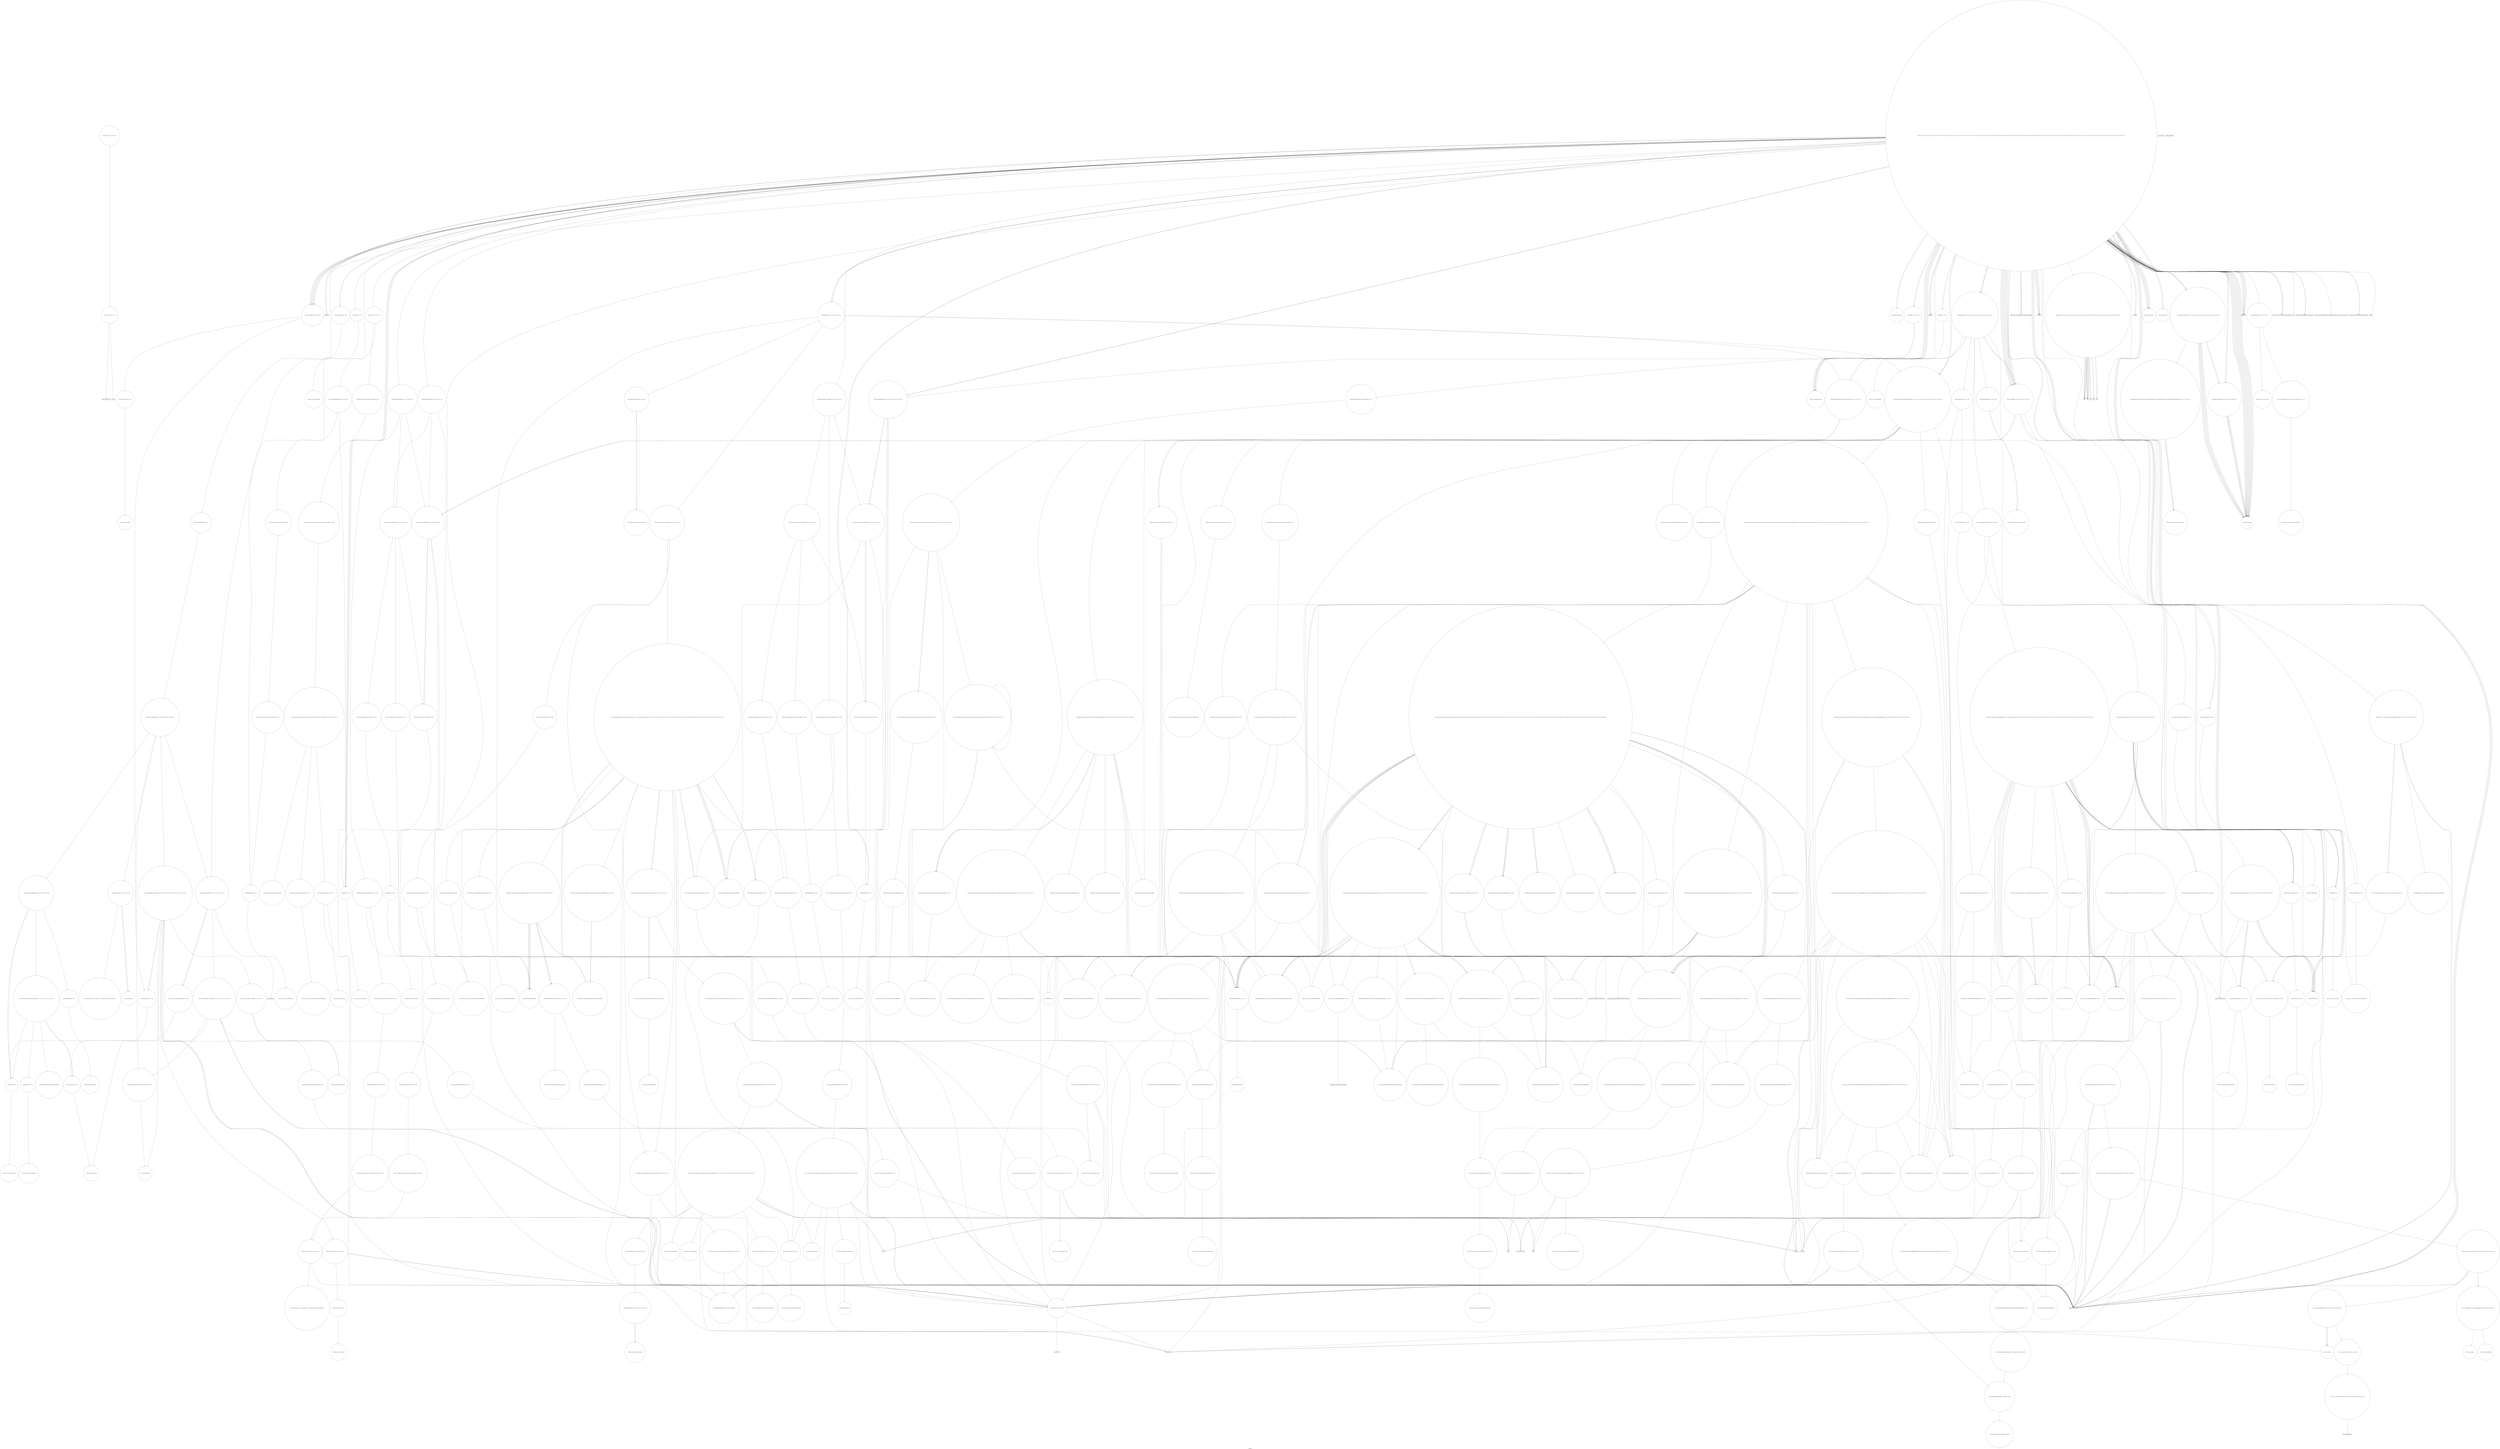 digraph "Call Graph" {
	label="Call Graph";

	Node0x55a16f2ba4c0 [shape=record,shape=circle,label="{__cxx_global_var_init|{<s0>1|<s1>2}}"];
	Node0x55a16f2ba4c0:s0 -> Node0x55a16f2ba540[color=black];
	Node0x55a16f2ba4c0:s1 -> Node0x55a16fa773f0[color=black];
	Node0x55a16fa83650 [shape=record,shape=circle,label="{_ZNSt16allocator_traitsISaIiEE9constructIiJRKiEEEvRS0_PT_DpOT0_|{<s0>604|<s1>605}}"];
	Node0x55a16fa83650:s0 -> Node0x55a16fa837d0[color=black];
	Node0x55a16fa83650:s1 -> Node0x55a16fa83750[color=black];
	Node0x55a16fa7ecb0 [shape=record,shape=circle,label="{_ZNSt4pairIPSt18_Rb_tree_node_baseS1_EC2IRPSt13_Rb_tree_nodeIS_IKS_IiiEiEERS1_Lb1EEEOT_OT0_|{<s0>467|<s1>468}}"];
	Node0x55a16fa7ecb0:s0 -> Node0x55a16fa7ed30[color=black];
	Node0x55a16fa7ecb0:s1 -> Node0x55a16fa7ebb0[color=black];
	Node0x55a16fa78af0 [shape=record,shape=circle,label="{_ZNSt8_Rb_treeISt4pairIiiES0_IKS1_iESt10_Select1stIS3_ESt4lessIS1_ESaIS3_EE21_M_get_Node_allocatorEv}"];
	Node0x55a16fa77970 [shape=record,shape=Mrecord,label="{__gxx_personality_v0}"];
	Node0x55a16fa83d50 [shape=record,shape=circle,label="{_ZNSt12_Vector_baseISt4pairIiiESaIS1_EE12_Vector_implC2ERKS2_|{<s0>654}}"];
	Node0x55a16fa83d50:s0 -> Node0x55a16fa83ed0[color=black];
	Node0x55a16fa7b390 [shape=record,shape=circle,label="{_ZSt34__uninitialized_move_if_noexcept_aIPSt4pairIiiES2_SaIS1_EET0_T_S5_S4_RT1_|{<s0>511|<s1>512|<s2>513}}"];
	Node0x55a16fa7b390:s0 -> Node0x55a16fa7bb90[color=black];
	Node0x55a16fa7b390:s1 -> Node0x55a16fa7bb90[color=black];
	Node0x55a16fa7b390:s2 -> Node0x55a16fa7bb10[color=black];
	Node0x55a16fa791f0 [shape=record,shape=circle,label="{_ZNKSt8_Rb_treeISt4pairIiiES0_IKS1_iESt10_Select1stIS3_ESt4lessIS1_ESaIS3_EE8_M_beginEv}"];
	Node0x55a16fa78070 [shape=record,shape=circle,label="{_ZNSt6vectorIiSaIiEEC2EmRKiRKS0_|{<s0>215|<s1>216|<s2>217}}"];
	Node0x55a16fa78070:s0 -> Node0x55a16fa84250[color=black];
	Node0x55a16fa78070:s1 -> Node0x55a16fa842d0[color=black];
	Node0x55a16fa78070:s2 -> Node0x55a16fa7c690[color=black];
	Node0x55a16fa84450 [shape=record,shape=circle,label="{_ZNSaIiEC2ERKS_|{<s0>676}}"];
	Node0x55a16fa84450:s0 -> Node0x55a16fa844d0[color=black];
	Node0x55a16fa7ba90 [shape=record,shape=circle,label="{_ZN9__gnu_cxx13new_allocatorISt4pairIiiEE8allocateEmPKv|{<s0>521|<s1>522|<s2>523}}"];
	Node0x55a16fa7ba90:s0 -> Node0x55a16fa7b910[color=black];
	Node0x55a16fa7ba90:s1 -> Node0x55a16fa7dfb0[color=black];
	Node0x55a16fa7ba90:s2 -> Node0x55a16fa7e030[color=black];
	Node0x55a16fa798f0 [shape=record,shape=circle,label="{_ZNSt8_Rb_treeISt4pairIiiES0_IKS1_iESt10_Select1stIS3_ESt4lessIS1_ESaIS3_EE8_S_valueEPKSt18_Rb_tree_node_base|{<s0>326}}"];
	Node0x55a16fa798f0:s0 -> Node0x55a16fa796f0[color=black];
	Node0x55a16fa78770 [shape=record,shape=Mrecord,label="{llvm.ctpop.i32}"];
	Node0x55a16fa84b50 [shape=record,shape=circle,label="{_ZNSt13_Bvector_baseISaIbEEC2ERKS0_|{<s0>692|<s1>693|<s2>694|<s3>695}}"];
	Node0x55a16fa84b50:s0 -> Node0x55a16fa84dd0[color=black];
	Node0x55a16fa84b50:s1 -> Node0x55a16fa84e50[color=black];
	Node0x55a16fa84b50:s2 -> Node0x55a16fa84ed0[color=black];
	Node0x55a16fa84b50:s3 -> Node0x55a16fa84ed0[color=black];
	Node0x55a16fa7c190 [shape=record,shape=circle,label="{_ZNSt12_Destroy_auxILb1EE9__destroyIPSt4pairIiiEEEvT_S5_}"];
	Node0x55a16fa7d830 [shape=record,shape=circle,label="{_ZNKSt8_Rb_treeISt4pairIiiES0_IKS1_iESt10_Select1stIS3_ESt4lessIS1_ESaIS3_EE8key_compEv}"];
	Node0x55a16fa79e90 [shape=record,shape=circle,label="{_ZNSt6vectorIbSaIbEED2Ev|{<s0>251}}"];
	Node0x55a16fa79e90:s0 -> Node0x55a16fa84d50[color=black];
	Node0x55a16fa85250 [shape=record,shape=circle,label="{_ZN9__gnu_cxx13new_allocatorImED2Ev}"];
	Node0x55a16fa7c890 [shape=record,shape=circle,label="{_ZNSt12_Vector_baseIiSaIiEE12_Vector_implD2Ev|{<s0>559}}"];
	Node0x55a16fa7c890:s0 -> Node0x55a16fa780f0[color=black];
	Node0x55a16fa7df30 [shape=record,shape=circle,label="{_ZNK9__gnu_cxx13new_allocatorISt13_Rb_tree_nodeISt4pairIKS2_IiiEiEEE8max_sizeEv}"];
	Node0x55a16fa7a590 [shape=record,shape=Mrecord,label="{__cxa_begin_catch}"];
	Node0x55a16fa85950 [shape=record,shape=circle,label="{_ZNSt13_Bvector_baseISaIbEE13_Bvector_implD2Ev|{<s0>738}}"];
	Node0x55a16fa85950:s0 -> Node0x55a16fa84ed0[color=black];
	Node0x55a16fa7cf90 [shape=record,shape=circle,label="{_ZN9__gnu_cxx13new_allocatorIiE8allocateEmPKv|{<s0>582|<s1>583|<s2>584}}"];
	Node0x55a16fa7cf90:s0 -> Node0x55a16fa7cd90[color=black];
	Node0x55a16fa7cf90:s1 -> Node0x55a16fa7dfb0[color=black];
	Node0x55a16fa7cf90:s2 -> Node0x55a16fa7e030[color=black];
	Node0x55a16fa7e630 [shape=record,shape=circle,label="{_ZSt12__get_helperILm0ERKSt4pairIiiEJEERT0_RSt11_Tuple_implIXT_EJS4_DpT1_EE|{<s0>443}}"];
	Node0x55a16fa7e630:s0 -> Node0x55a16fa7e3b0[color=black];
	Node0x55a16fa7ac90 [shape=record,shape=circle,label="{_ZN9__gnu_cxx5__ops16__iter_less_iterEv}"];
	Node0x55a16f2ba540 [shape=record,shape=Mrecord,label="{_ZNSt8ios_base4InitC1Ev}"];
	Node0x55a16fa836d0 [shape=record,shape=circle,label="{_ZNSt6vectorIiSaIiEE17_M_realloc_insertIJRKiEEEvN9__gnu_cxx17__normal_iteratorIPiS1_EEDpOT_|{<s0>606|<s1>607|<s2>608|<s3>609|<s4>610|<s5>611|<s6>612|<s7>613|<s8>614|<s9>615|<s10>616|<s11>617|<s12>618|<s13>619|<s14>620|<s15>621|<s16>622|<s17>623|<s18>624|<s19>625|<s20>626|<s21>627|<s22>628}}"];
	Node0x55a16fa836d0:s0 -> Node0x55a16fa83850[color=black];
	Node0x55a16fa836d0:s1 -> Node0x55a16fa78870[color=black];
	Node0x55a16fa836d0:s2 -> Node0x55a16fa838d0[color=black];
	Node0x55a16fa836d0:s3 -> Node0x55a16fa7ce10[color=black];
	Node0x55a16fa836d0:s4 -> Node0x55a16fa837d0[color=black];
	Node0x55a16fa836d0:s5 -> Node0x55a16fa83650[color=black];
	Node0x55a16fa836d0:s6 -> Node0x55a16fa839d0[color=black];
	Node0x55a16fa836d0:s7 -> Node0x55a16fa7c610[color=black];
	Node0x55a16fa836d0:s8 -> Node0x55a16fa83950[color=black];
	Node0x55a16fa836d0:s9 -> Node0x55a16fa839d0[color=black];
	Node0x55a16fa836d0:s10 -> Node0x55a16fa7c610[color=black];
	Node0x55a16fa836d0:s11 -> Node0x55a16fa83950[color=black];
	Node0x55a16fa836d0:s12 -> Node0x55a16fa7a590[color=black];
	Node0x55a16fa836d0:s13 -> Node0x55a16fa83a50[color=black];
	Node0x55a16fa836d0:s14 -> Node0x55a16fa7dc30[color=black];
	Node0x55a16fa836d0:s15 -> Node0x55a16fa7c610[color=black];
	Node0x55a16fa836d0:s16 -> Node0x55a16fa7c590[color=black];
	Node0x55a16fa836d0:s17 -> Node0x55a16fa7c810[color=black];
	Node0x55a16fa836d0:s18 -> Node0x55a16fa7dbb0[color=black];
	Node0x55a16fa836d0:s19 -> Node0x55a16fa7c610[color=black];
	Node0x55a16fa836d0:s20 -> Node0x55a16fa7c590[color=black];
	Node0x55a16fa836d0:s21 -> Node0x55a16fa7c810[color=black];
	Node0x55a16fa836d0:s22 -> Node0x55a16fa7a510[color=black];
	Node0x55a16fa7ed30 [shape=record,shape=circle,label="{_ZSt7forwardIRPSt13_Rb_tree_nodeISt4pairIKS1_IiiEiEEEOT_RNSt16remove_referenceIS8_E4typeE}"];
	Node0x55a16fa78b70 [shape=record,shape=circle,label="{_ZNSt13_Rb_tree_nodeISt4pairIKS0_IiiEiEE9_M_valptrEv|{<s0>298}}"];
	Node0x55a16fa78b70:s0 -> Node0x55a16fa78c70[color=black];
	Node0x55a16fa779f0 [shape=record,shape=circle,label="{_ZNSt6vectorISt4pairIiiESaIS1_EEixEm}"];
	Node0x55a16fa83dd0 [shape=record,shape=circle,label="{_ZNSt12_Vector_baseISt4pairIiiESaIS1_EE17_M_create_storageEm|{<s0>655}}"];
	Node0x55a16fa83dd0:s0 -> Node0x55a16fa7b310[color=black];
	Node0x55a16fa7b410 [shape=record,shape=circle,label="{_ZNK9__gnu_cxx17__normal_iteratorIPSt4pairIiiESt6vectorIS2_SaIS2_EEE4baseEv}"];
	Node0x55a16fa79270 [shape=record,shape=circle,label="{_ZNKSt8_Rb_treeISt4pairIiiES0_IKS1_iESt10_Select1stIS3_ESt4lessIS1_ESaIS3_EE6_M_endEv}"];
	Node0x55a16fa780f0 [shape=record,shape=circle,label="{_ZNSaIiED2Ev|{<s0>218}}"];
	Node0x55a16fa780f0:s0 -> Node0x55a16fa7ca10[color=black];
	Node0x55a16fa844d0 [shape=record,shape=circle,label="{_ZN9__gnu_cxx13new_allocatorIiEC2ERKS1_}"];
	Node0x55a16fa7bb10 [shape=record,shape=circle,label="{_ZSt22__uninitialized_copy_aISt13move_iteratorIPSt4pairIiiEES3_S2_ET0_T_S6_S5_RSaIT1_E|{<s0>524|<s1>525|<s2>526}}"];
	Node0x55a16fa7bb10:s0 -> Node0x55a16fa77a70[color=black];
	Node0x55a16fa7bb10:s1 -> Node0x55a16fa77a70[color=black];
	Node0x55a16fa7bb10:s2 -> Node0x55a16fa7bc10[color=black];
	Node0x55a16fa79970 [shape=record,shape=circle,label="{_ZNSt3mapISt4pairIiiEiSt4lessIS1_ESaIS0_IKS1_iEEE11lower_boundERS4_|{<s0>327}}"];
	Node0x55a16fa79970:s0 -> Node0x55a16fa7d5b0[color=black];
	Node0x55a16fa787f0 [shape=record,shape=circle,label="{_ZSt4fillIN9__gnu_cxx17__normal_iteratorIPiSt6vectorIiSaIiEEEEiEvT_S7_RKT0_|{<s0>242|<s1>243|<s2>244|<s3>245|<s4>246}}"];
	Node0x55a16fa787f0:s0 -> Node0x55a16fa77a70[color=black];
	Node0x55a16fa787f0:s1 -> Node0x55a16fa85d50[color=black];
	Node0x55a16fa787f0:s2 -> Node0x55a16fa77a70[color=black];
	Node0x55a16fa787f0:s3 -> Node0x55a16fa85d50[color=black];
	Node0x55a16fa787f0:s4 -> Node0x55a16fa85cd0[color=black];
	Node0x55a16fa84bd0 [shape=record,shape=circle,label="{_ZNSt6vectorIbSaIbEE13_M_initializeEm|{<s0>696|<s1>697|<s2>698|<s3>699|<s4>700|<s5>701|<s6>702|<s7>703|<s8>704}}"];
	Node0x55a16fa84bd0:s0 -> Node0x55a16fa852d0[color=black];
	Node0x55a16fa84bd0:s1 -> Node0x55a16fa85350[color=black];
	Node0x55a16fa84bd0:s2 -> Node0x55a16fa853d0[color=black];
	Node0x55a16fa84bd0:s3 -> Node0x55a16fa85450[color=black];
	Node0x55a16fa84bd0:s4 -> Node0x55a16fa77a70[color=black];
	Node0x55a16fa84bd0:s5 -> Node0x55a16fa85450[color=black];
	Node0x55a16fa84bd0:s6 -> Node0x55a16fa77a70[color=black];
	Node0x55a16fa84bd0:s7 -> Node0x55a16fa854d0[color=black];
	Node0x55a16fa84bd0:s8 -> Node0x55a16fa77a70[color=black];
	Node0x55a16fa7c210 [shape=record,shape=circle,label="{_ZNSt13move_iteratorIPSt4pairIiiEEC2ES2_}"];
	Node0x55a16fa7d8b0 [shape=record,shape=circle,label="{_ZNSt8_Rb_treeISt4pairIiiES0_IKS1_iESt10_Select1stIS3_ESt4lessIS1_ESaIS3_EE14_M_create_nodeIJRKSt21piecewise_construct_tSt5tupleIJRS2_EESE_IJEEEEEPSt13_Rb_tree_nodeIS3_EDpOT_|{<s0>358|<s1>359|<s2>360|<s3>361|<s4>362}}"];
	Node0x55a16fa7d8b0:s0 -> Node0x55a16fa7dd30[color=black];
	Node0x55a16fa7d8b0:s1 -> Node0x55a16fa7d930[color=black];
	Node0x55a16fa7d8b0:s2 -> Node0x55a16fa7d9b0[color=black];
	Node0x55a16fa7d8b0:s3 -> Node0x55a16fa7da30[color=black];
	Node0x55a16fa7d8b0:s4 -> Node0x55a16fa7ddb0[color=black];
	Node0x55a16fa79f10 [shape=record,shape=circle,label="{_ZN5boardD2Ev|{<s0>252|<s1>253}}"];
	Node0x55a16fa79f10:s0 -> Node0x55a16fa7ad90[color=black];
	Node0x55a16fa79f10:s1 -> Node0x55a16fa79f90[color=black];
	Node0x55a16fa852d0 [shape=record,shape=circle,label="{_ZNSt13_Bvector_baseISaIbEE11_M_allocateEm|{<s0>722|<s1>723}}"];
	Node0x55a16fa852d0:s0 -> Node0x55a16fa85350[color=black];
	Node0x55a16fa852d0:s1 -> Node0x55a16fa85550[color=black];
	Node0x55a16fa7c910 [shape=record,shape=circle,label="{_ZNSt16allocator_traitsISaIiEE10deallocateERS0_Pim|{<s0>560}}"];
	Node0x55a16fa7c910:s0 -> Node0x55a16fa7c990[color=black];
	Node0x55a16fa7dfb0 [shape=record,shape=Mrecord,label="{_ZSt17__throw_bad_allocv}"];
	Node0x55a16fa7a610 [shape=record,shape=Mrecord,label="{_ZSt9terminatev}"];
	Node0x55a16fa859d0 [shape=record,shape=Mrecord,label="{__cxa_call_unexpected}"];
	Node0x55a16fa7d010 [shape=record,shape=circle,label="{_ZSt18uninitialized_copyISt13move_iteratorIPiES1_ET0_T_S4_S3_|{<s0>585|<s1>586|<s2>587}}"];
	Node0x55a16fa7d010:s0 -> Node0x55a16fa77a70[color=black];
	Node0x55a16fa7d010:s1 -> Node0x55a16fa77a70[color=black];
	Node0x55a16fa7d010:s2 -> Node0x55a16fa7d090[color=black];
	Node0x55a16fa7e6b0 [shape=record,shape=circle,label="{_ZNKSt23_Rb_tree_const_iteratorISt4pairIKS0_IiiEiEE13_M_const_castEv|{<s0>444}}"];
	Node0x55a16fa7e6b0:s0 -> Node0x55a16fa7d730[color=black];
	Node0x55a16fa7ad10 [shape=record,shape=circle,label="{_ZNK9__gnu_cxx5__ops15_Iter_less_iterclIPKiS4_EEbT_T0_}"];
	Node0x55a16fa77370 [shape=record,shape=Mrecord,label="{_ZNSt8ios_base4InitD1Ev}"];
	Node0x55a16fa83750 [shape=record,shape=circle,label="{_ZN9__gnu_cxx13new_allocatorIiE9constructIiJRKiEEEvPT_DpOT0_|{<s0>629}}"];
	Node0x55a16fa83750:s0 -> Node0x55a16fa837d0[color=black];
	Node0x55a16fa7edb0 [shape=record,shape=Mrecord,label="{_ZSt18_Rb_tree_decrementPSt18_Rb_tree_node_base}"];
	Node0x55a16fa78bf0 [shape=record,shape=circle,label="{_ZN9__gnu_cxx13new_allocatorISt13_Rb_tree_nodeISt4pairIKS2_IiiEiEEE7destroyIS5_EEvPT_}"];
	Node0x55a16fa77a70 [shape=record,shape=Mrecord,label="{llvm.memcpy.p0i8.p0i8.i64}"];
	Node0x55a16fa83e50 [shape=record,shape=circle,label="{_ZNSt12_Vector_baseISt4pairIiiESaIS1_EE12_Vector_implD2Ev|{<s0>656}}"];
	Node0x55a16fa83e50:s0 -> Node0x55a16fa77ef0[color=black];
	Node0x55a16fa7b490 [shape=record,shape=circle,label="{_ZNSt12_Vector_baseISt4pairIiiESaIS1_EE19_M_get_Tp_allocatorEv}"];
	Node0x55a16fa792f0 [shape=record,shape=circle,label="{_ZNKSt4lessISt4pairIiiEEclERKS1_S4_|{<s0>318}}"];
	Node0x55a16fa792f0:s0 -> Node0x55a16fa79870[color=black];
	Node0x55a16fa78170 [shape=record,shape=circle,label="{_ZNSt6vectorIiSaIiEEC2EmRKS0_|{<s0>219|<s1>220|<s2>221}}"];
	Node0x55a16fa78170:s0 -> Node0x55a16fa84250[color=black];
	Node0x55a16fa78170:s1 -> Node0x55a16fa847d0[color=black];
	Node0x55a16fa78170:s2 -> Node0x55a16fa7c690[color=black];
	Node0x55a16fa84550 [shape=record,shape=circle,label="{_ZSt24__uninitialized_fill_n_aIPimiiET_S1_T0_RKT1_RSaIT2_E|{<s0>677}}"];
	Node0x55a16fa84550:s0 -> Node0x55a16fa845d0[color=black];
	Node0x55a16fa7bb90 [shape=record,shape=circle,label="{_ZSt32__make_move_if_noexcept_iteratorISt4pairIiiESt13move_iteratorIPS1_EET0_PT_|{<s0>527}}"];
	Node0x55a16fa7bb90:s0 -> Node0x55a16fa7c210[color=black];
	Node0x55a16fa799f0 [shape=record,shape=circle,label="{_ZNKSt17_Rb_tree_iteratorISt4pairIKS0_IiiEiEEeqERKS4_}"];
	Node0x55a16fa78870 [shape=record,shape=circle,label="{_ZNSt6vectorIiSaIiEE5beginEv|{<s0>247}}"];
	Node0x55a16fa78870:s0 -> Node0x55a16fa85c50[color=black];
	Node0x55a16fa84c50 [shape=record,shape=circle,label="{_ZSt4fillIPmiEvT_S1_RKT0_|{<s0>705|<s1>706|<s2>707}}"];
	Node0x55a16fa84c50:s0 -> Node0x55a16fa85850[color=black];
	Node0x55a16fa84c50:s1 -> Node0x55a16fa85850[color=black];
	Node0x55a16fa84c50:s2 -> Node0x55a16fa857d0[color=black];
	Node0x55a16fa7c290 [shape=record,shape=circle,label="{_ZN9__gnu_cxx13new_allocatorISt4pairIiiEE7destroyIS2_EEvPT_}"];
	Node0x55a16fa7d930 [shape=record,shape=circle,label="{_ZSt7forwardIRKSt21piecewise_construct_tEOT_RNSt16remove_referenceIS3_E4typeE}"];
	Node0x55a16fa79f90 [shape=record,shape=circle,label="{_ZNSt6vectorISt4pairIiiESaIS1_EED2Ev|{<s0>254|<s1>255|<s2>256|<s3>257|<s4>258}}"];
	Node0x55a16fa79f90:s0 -> Node0x55a16fa7b490[color=black];
	Node0x55a16fa79f90:s1 -> Node0x55a16fa7b590[color=black];
	Node0x55a16fa79f90:s2 -> Node0x55a16fa83cd0[color=black];
	Node0x55a16fa79f90:s3 -> Node0x55a16fa83cd0[color=black];
	Node0x55a16fa79f90:s4 -> Node0x55a16fa7a510[color=black];
	Node0x55a16fa85350 [shape=record,shape=circle,label="{_ZNSt13_Bvector_baseISaIbEE8_S_nwordEm}"];
	Node0x55a16fa7c990 [shape=record,shape=circle,label="{_ZN9__gnu_cxx13new_allocatorIiE10deallocateEPim|{<s0>561}}"];
	Node0x55a16fa7c990:s0 -> Node0x55a16fa78e70[color=black];
	Node0x55a16fa7e030 [shape=record,shape=Mrecord,label="{_Znwm}"];
	Node0x55a16fa7a690 [shape=record,shape=circle,label="{_ZNSt12_Vector_baseISt4pairIiiESaIS1_EE12_Vector_implC2Ev|{<s0>265}}"];
	Node0x55a16fa7a690:s0 -> Node0x55a16fa77df0[color=black];
	Node0x55a16fa85a50 [shape=record,shape=circle,label="{_ZNSt16allocator_traitsISaImEE10deallocateERS0_Pmm|{<s0>739}}"];
	Node0x55a16fa85a50:s0 -> Node0x55a16fa85ad0[color=black];
	Node0x55a16fa7d090 [shape=record,shape=circle,label="{_ZNSt20__uninitialized_copyILb1EE13__uninit_copyISt13move_iteratorIPiES3_EET0_T_S6_S5_|{<s0>588|<s1>589|<s2>590}}"];
	Node0x55a16fa7d090:s0 -> Node0x55a16fa77a70[color=black];
	Node0x55a16fa7d090:s1 -> Node0x55a16fa77a70[color=black];
	Node0x55a16fa7d090:s2 -> Node0x55a16fa7d110[color=black];
	Node0x55a16fa7e730 [shape=record,shape=circle,label="{_ZNKSt8_Rb_treeISt4pairIiiES0_IKS1_iESt10_Select1stIS3_ESt4lessIS1_ESaIS3_EE4sizeEv}"];
	Node0x55a16fa7ad90 [shape=record,shape=circle,label="{_ZNSt3mapISt4pairIiiEiSt4lessIS1_ESaIS0_IKS1_iEEED2Ev|{<s0>277}}"];
	Node0x55a16fa7ad90:s0 -> Node0x55a16fa7ae10[color=black];
	Node0x55a16fa773f0 [shape=record,shape=Mrecord,label="{__cxa_atexit}"];
	Node0x55a16fa837d0 [shape=record,shape=circle,label="{_ZSt7forwardIRKiEOT_RNSt16remove_referenceIS2_E4typeE}"];
	Node0x55a16fa7ee30 [shape=record,shape=Mrecord,label="{_ZSt18_Rb_tree_incrementPSt18_Rb_tree_node_base}"];
	Node0x55a16fa78c70 [shape=record,shape=circle,label="{_ZN9__gnu_cxx16__aligned_membufISt4pairIKS1_IiiEiEE6_M_ptrEv|{<s0>299}}"];
	Node0x55a16fa78c70:s0 -> Node0x55a16fa78cf0[color=black];
	Node0x55a16fa77af0 [shape=record,shape=circle,label="{_ZNSt4pairIiiEC2IiiLb1EEEOT_OT0_|{<s0>49|<s1>50}}"];
	Node0x55a16fa77af0:s0 -> Node0x55a16fa7a090[color=black];
	Node0x55a16fa77af0:s1 -> Node0x55a16fa7a090[color=black];
	Node0x55a16fa83ed0 [shape=record,shape=circle,label="{_ZNSaISt4pairIiiEEC2ERKS1_|{<s0>657}}"];
	Node0x55a16fa83ed0:s0 -> Node0x55a16fa83f50[color=black];
	Node0x55a16fa7b510 [shape=record,shape=circle,label="{_ZNSt16allocator_traitsISaISt4pairIiiEEE7destroyIS1_EEvRS2_PT_|{<s0>514}}"];
	Node0x55a16fa7b510:s0 -> Node0x55a16fa7c290[color=black];
	Node0x55a16fa79370 [shape=record,shape=circle,label="{_ZNSt8_Rb_treeISt4pairIiiES0_IKS1_iESt10_Select1stIS3_ESt4lessIS1_ESaIS3_EE6_S_keyEPKSt18_Rb_tree_node_base|{<s0>319|<s1>320}}"];
	Node0x55a16fa79370:s0 -> Node0x55a16fa798f0[color=black];
	Node0x55a16fa79370:s1 -> Node0x55a16fa795f0[color=black];
	Node0x55a16fa781f0 [shape=record,shape=circle,label="{_ZNSaIbEC2Ev|{<s0>222}}"];
	Node0x55a16fa781f0:s0 -> Node0x55a16fa849d0[color=black];
	Node0x55a16fa845d0 [shape=record,shape=circle,label="{_ZSt20uninitialized_fill_nIPimiET_S1_T0_RKT1_|{<s0>678}}"];
	Node0x55a16fa845d0:s0 -> Node0x55a16fa84650[color=black];
	Node0x55a16fa7bc10 [shape=record,shape=circle,label="{_ZSt18uninitialized_copyISt13move_iteratorIPSt4pairIiiEES3_ET0_T_S6_S5_|{<s0>528|<s1>529|<s2>530}}"];
	Node0x55a16fa7bc10:s0 -> Node0x55a16fa77a70[color=black];
	Node0x55a16fa7bc10:s1 -> Node0x55a16fa77a70[color=black];
	Node0x55a16fa7bc10:s2 -> Node0x55a16fa7bc90[color=black];
	Node0x55a16fa7d2b0 [shape=record,shape=circle,label="{_ZNSt3mapISt4pairIiiEiSt4lessIS1_ESaIS0_IKS1_iEEE3endEv|{<s0>328}}"];
	Node0x55a16fa7d2b0:s0 -> Node0x55a16fa7d7b0[color=black];
	Node0x55a16fa788f0 [shape=record,shape=circle,label="{_ZNSt6vectorIiSaIiEE3endEv|{<s0>248}}"];
	Node0x55a16fa788f0:s0 -> Node0x55a16fa85c50[color=black];
	Node0x55a16fa84cd0 [shape=record,shape=circle,label="{_ZNKSt13_Bvector_baseISaIbEE13_Bvector_impl11_M_end_addrEv|{<s0>708}}"];
	Node0x55a16fa84cd0:s0 -> Node0x55a16fa853d0[color=black];
	Node0x55a16fa7c310 [shape=record,shape=circle,label="{_ZNSt16allocator_traitsISaISt4pairIiiEEE10deallocateERS2_PS1_m|{<s0>548}}"];
	Node0x55a16fa7c310:s0 -> Node0x55a16fa7c390[color=black];
	Node0x55a16fa7d9b0 [shape=record,shape=circle,label="{_ZSt7forwardISt5tupleIJRKSt4pairIiiEEEEOT_RNSt16remove_referenceIS6_E4typeE}"];
	Node0x55a16fa7a010 [shape=record,shape=circle,label="{_ZSt7forwardIRiEOT_RNSt16remove_referenceIS1_E4typeE}"];
	Node0x55a16fa853d0 [shape=record,shape=circle,label="{_ZSt11__addressofImEPT_RS0_}"];
	Node0x55a16fa7ca10 [shape=record,shape=circle,label="{_ZN9__gnu_cxx13new_allocatorIiED2Ev}"];
	Node0x55a16fa7e0b0 [shape=record,shape=circle,label="{_ZNSt16allocator_traitsISaISt13_Rb_tree_nodeISt4pairIKS1_IiiEiEEEE9constructIS4_JRKSt21piecewise_construct_tSt5tupleIJRS3_EESC_IJEEEEEvRS6_PT_DpOT0_|{<s0>423|<s1>424|<s2>425|<s3>426}}"];
	Node0x55a16fa7e0b0:s0 -> Node0x55a16fa7d930[color=black];
	Node0x55a16fa7e0b0:s1 -> Node0x55a16fa7d9b0[color=black];
	Node0x55a16fa7e0b0:s2 -> Node0x55a16fa7da30[color=black];
	Node0x55a16fa7e0b0:s3 -> Node0x55a16fa7e130[color=black];
	Node0x55a16fa7a710 [shape=record,shape=circle,label="{_ZN9__gnu_cxx13new_allocatorISt4pairIiiEEC2Ev}"];
	Node0x55a16fa85ad0 [shape=record,shape=circle,label="{_ZN9__gnu_cxx13new_allocatorImE10deallocateEPmm|{<s0>740}}"];
	Node0x55a16fa85ad0:s0 -> Node0x55a16fa78e70[color=black];
	Node0x55a16fa7d110 [shape=record,shape=circle,label="{_ZSt4copyISt13move_iteratorIPiES1_ET0_T_S4_S3_|{<s0>591|<s1>592|<s2>593|<s3>594|<s4>595}}"];
	Node0x55a16fa7d110:s0 -> Node0x55a16fa77a70[color=black];
	Node0x55a16fa7d110:s1 -> Node0x55a16fa7d210[color=black];
	Node0x55a16fa7d110:s2 -> Node0x55a16fa77a70[color=black];
	Node0x55a16fa7d110:s3 -> Node0x55a16fa7d210[color=black];
	Node0x55a16fa7d110:s4 -> Node0x55a16fa7d190[color=black];
	Node0x55a16fa7e7b0 [shape=record,shape=circle,label="{_ZNSt8_Rb_treeISt4pairIiiES0_IKS1_iESt10_Select1stIS3_ESt4lessIS1_ESaIS3_EE12_M_rightmostEv}"];
	Node0x55a16fa7ae10 [shape=record,shape=circle,label="{_ZNSt8_Rb_treeISt4pairIiiES0_IKS1_iESt10_Select1stIS3_ESt4lessIS1_ESaIS3_EED2Ev|{<s0>278|<s1>279|<s2>280|<s3>281|<s4>282}}"];
	Node0x55a16fa7ae10:s0 -> Node0x55a16fa7af10[color=black];
	Node0x55a16fa7ae10:s1 -> Node0x55a16fa7ae90[color=black];
	Node0x55a16fa7ae10:s2 -> Node0x55a16fa7af90[color=black];
	Node0x55a16fa7ae10:s3 -> Node0x55a16fa7af90[color=black];
	Node0x55a16fa7ae10:s4 -> Node0x55a16fa7a510[color=black];
	Node0x55a16fa77470 [shape=record,shape=circle,label="{_ZN5board8classifyESt4pairIiiE}"];
	Node0x55a16fa83850 [shape=record,shape=circle,label="{_ZNKSt6vectorIiSaIiEE12_M_check_lenEmPKc|{<s0>630|<s1>631|<s2>632|<s3>633|<s4>634|<s5>635|<s6>636|<s7>637|<s8>638}}"];
	Node0x55a16fa83850:s0 -> Node0x55a16fa7ca90[color=black];
	Node0x55a16fa83850:s1 -> Node0x55a16fa785f0[color=black];
	Node0x55a16fa83850:s2 -> Node0x55a16fa7b710[color=black];
	Node0x55a16fa83850:s3 -> Node0x55a16fa785f0[color=black];
	Node0x55a16fa83850:s4 -> Node0x55a16fa785f0[color=black];
	Node0x55a16fa83850:s5 -> Node0x55a16fa7b790[color=black];
	Node0x55a16fa83850:s6 -> Node0x55a16fa785f0[color=black];
	Node0x55a16fa83850:s7 -> Node0x55a16fa7ca90[color=black];
	Node0x55a16fa83850:s8 -> Node0x55a16fa7ca90[color=black];
	Node0x55a16fa7eeb0 [shape=record,shape=Mrecord,label="{_ZSt29_Rb_tree_insert_and_rebalancebPSt18_Rb_tree_node_baseS0_RS_}"];
	Node0x55a16fa78cf0 [shape=record,shape=circle,label="{_ZN9__gnu_cxx16__aligned_membufISt4pairIKS1_IiiEiEE7_M_addrEv}"];
	Node0x55a16fa77b70 [shape=record,shape=circle,label="{_ZNSt6vectorIiSaIiEE9push_backERKi|{<s0>51|<s1>52|<s2>53}}"];
	Node0x55a16fa77b70:s0 -> Node0x55a16fa83650[color=black];
	Node0x55a16fa77b70:s1 -> Node0x55a16fa788f0[color=black];
	Node0x55a16fa77b70:s2 -> Node0x55a16fa836d0[color=black];
	Node0x55a16fa83f50 [shape=record,shape=circle,label="{_ZN9__gnu_cxx13new_allocatorISt4pairIiiEEC2ERKS3_}"];
	Node0x55a16fa7b590 [shape=record,shape=circle,label="{_ZSt8_DestroyIPSt4pairIiiES1_EvT_S3_RSaIT0_E|{<s0>515}}"];
	Node0x55a16fa7b590:s0 -> Node0x55a16fa7bf90[color=black];
	Node0x55a16fa793f0 [shape=record,shape=circle,label="{_ZNSt8_Rb_treeISt4pairIiiES0_IKS1_iESt10_Select1stIS3_ESt4lessIS1_ESaIS3_EE6_S_keyEPKSt13_Rb_tree_nodeIS3_E|{<s0>321|<s1>322}}"];
	Node0x55a16fa793f0:s0 -> Node0x55a16fa79670[color=black];
	Node0x55a16fa793f0:s1 -> Node0x55a16fa795f0[color=black];
	Node0x55a16fa78270 [shape=record,shape=circle,label="{_ZNSt6vectorIbSaIbEEC2EmRKS0_|{<s0>223}}"];
	Node0x55a16fa78270:s0 -> Node0x55a16fa84ad0[color=black];
	Node0x55a16fa84650 [shape=record,shape=circle,label="{_ZNSt22__uninitialized_fill_nILb1EE15__uninit_fill_nIPimiEET_S3_T0_RKT1_|{<s0>679}}"];
	Node0x55a16fa84650:s0 -> Node0x55a16fa846d0[color=black];
	Node0x55a16fa7bc90 [shape=record,shape=circle,label="{_ZNSt20__uninitialized_copyILb0EE13__uninit_copyISt13move_iteratorIPSt4pairIiiEES5_EET0_T_S8_S7_|{<s0>531|<s1>532|<s2>533|<s3>534|<s4>535|<s5>536|<s6>537|<s7>538|<s8>539|<s9>540|<s10>541}}"];
	Node0x55a16fa7bc90:s0 -> Node0x55a16fa7bd10[color=black];
	Node0x55a16fa7bc90:s1 -> Node0x55a16fa7be10[color=black];
	Node0x55a16fa7bc90:s2 -> Node0x55a16fa7be90[color=black];
	Node0x55a16fa7bc90:s3 -> Node0x55a16fa7bd90[color=black];
	Node0x55a16fa7bc90:s4 -> Node0x55a16fa7bf10[color=black];
	Node0x55a16fa7bc90:s5 -> Node0x55a16fa7a590[color=black];
	Node0x55a16fa7bc90:s6 -> Node0x55a16fa7bf90[color=black];
	Node0x55a16fa7bc90:s7 -> Node0x55a16fa7dbb0[color=black];
	Node0x55a16fa7bc90:s8 -> Node0x55a16fa7dc30[color=black];
	Node0x55a16fa7bc90:s9 -> Node0x55a16fa7dcb0[color=black];
	Node0x55a16fa7bc90:s10 -> Node0x55a16fa7a510[color=black];
	Node0x55a16fa7d330 [shape=record,shape=circle,label="{_ZNKSt3mapISt4pairIiiEiSt4lessIS1_ESaIS0_IKS1_iEEE8key_compEv|{<s0>329}}"];
	Node0x55a16fa7d330:s0 -> Node0x55a16fa7d830[color=black];
	Node0x55a16fa78970 [shape=record,shape=Mrecord,label="{_ZNSaIcEC1Ev}"];
	Node0x55a16fa84d50 [shape=record,shape=circle,label="{_ZNSt13_Bvector_baseISaIbEED2Ev|{<s0>709|<s1>710|<s2>711|<s3>712}}"];
	Node0x55a16fa84d50:s0 -> Node0x55a16fa858d0[color=black];
	Node0x55a16fa84d50:s1 -> Node0x55a16fa85950[color=black];
	Node0x55a16fa84d50:s2 -> Node0x55a16fa85950[color=black];
	Node0x55a16fa84d50:s3 -> Node0x55a16fa859d0[color=black];
	Node0x55a16fa7c390 [shape=record,shape=circle,label="{_ZN9__gnu_cxx13new_allocatorISt4pairIiiEE10deallocateEPS2_m|{<s0>549}}"];
	Node0x55a16fa7c390:s0 -> Node0x55a16fa78e70[color=black];
	Node0x55a16fa7da30 [shape=record,shape=circle,label="{_ZSt7forwardISt5tupleIJEEEOT_RNSt16remove_referenceIS2_E4typeE}"];
	Node0x55a16fa7a090 [shape=record,shape=circle,label="{_ZSt7forwardIiEOT_RNSt16remove_referenceIS0_E4typeE}"];
	Node0x55a16fa85450 [shape=record,shape=circle,label="{_ZNSt13_Bit_iteratorC2EPmj|{<s0>724}}"];
	Node0x55a16fa85450:s0 -> Node0x55a16fa851d0[color=black];
	Node0x55a16fa7ca90 [shape=record,shape=circle,label="{_ZNKSt6vectorIiSaIiEE8max_sizeEv|{<s0>562|<s1>563}}"];
	Node0x55a16fa7ca90:s0 -> Node0x55a16fa7cd10[color=black];
	Node0x55a16fa7ca90:s1 -> Node0x55a16fa7cc90[color=black];
	Node0x55a16fa7e130 [shape=record,shape=circle,label="{_ZN9__gnu_cxx13new_allocatorISt13_Rb_tree_nodeISt4pairIKS2_IiiEiEEE9constructIS5_JRKSt21piecewise_construct_tSt5tupleIJRS4_EESC_IJEEEEEvPT_DpOT0_|{<s0>427|<s1>428|<s2>429|<s3>430|<s4>431}}"];
	Node0x55a16fa7e130:s0 -> Node0x55a16fa7d930[color=black];
	Node0x55a16fa7e130:s1 -> Node0x55a16fa7d9b0[color=black];
	Node0x55a16fa7e130:s2 -> Node0x55a16fa7e1b0[color=black];
	Node0x55a16fa7e130:s3 -> Node0x55a16fa7da30[color=black];
	Node0x55a16fa7e130:s4 -> Node0x55a16fa7e230[color=black];
	Node0x55a16fa7a790 [shape=record,shape=circle,label="{_ZNSt8_Rb_treeISt4pairIiiES0_IKS1_iESt10_Select1stIS3_ESt4lessIS1_ESaIS3_EEC2Ev|{<s0>266}}"];
	Node0x55a16fa7a790:s0 -> Node0x55a16fa7a810[color=black];
	Node0x55a16fa85b50 [shape=record,shape=circle,label="{_ZNKSt13_Bit_iteratordeEv|{<s0>741}}"];
	Node0x55a16fa85b50:s0 -> Node0x55a16fa85bd0[color=black];
	Node0x55a16fa7d190 [shape=record,shape=circle,label="{_ZSt14__copy_move_a2ILb1EPiS0_ET1_T0_S2_S1_|{<s0>596|<s1>597|<s2>598|<s3>599}}"];
	Node0x55a16fa7d190:s0 -> Node0x55a16fa83350[color=black];
	Node0x55a16fa7d190:s1 -> Node0x55a16fa83350[color=black];
	Node0x55a16fa7d190:s2 -> Node0x55a16fa83350[color=black];
	Node0x55a16fa7d190:s3 -> Node0x55a16fa832d0[color=black];
	Node0x55a16fa7e830 [shape=record,shape=circle,label="{_ZNSt4pairIPSt18_Rb_tree_node_baseS1_EC2IRS1_Lb1EEERKS1_OT_|{<s0>445}}"];
	Node0x55a16fa7e830:s0 -> Node0x55a16fa7ebb0[color=black];
	Node0x55a16fa7ae90 [shape=record,shape=circle,label="{_ZNSt8_Rb_treeISt4pairIiiES0_IKS1_iESt10_Select1stIS3_ESt4lessIS1_ESaIS3_EE8_M_eraseEPSt13_Rb_tree_nodeIS3_E|{<s0>283|<s1>284|<s2>285|<s3>286}}"];
	Node0x55a16fa7ae90:s0 -> Node0x55a16fa7b010[color=black];
	Node0x55a16fa7ae90:s1 -> Node0x55a16fa7ae90[color=black];
	Node0x55a16fa7ae90:s2 -> Node0x55a16fa7b090[color=black];
	Node0x55a16fa7ae90:s3 -> Node0x55a16fa7b110[color=black];
	Node0x55a16fa774f0 [shape=record,shape=circle,label="{_ZN5board8add_cellEii|{<s0>3|<s1>4|<s2>5|<s3>6|<s4>7}}"];
	Node0x55a16fa774f0:s0 -> Node0x55a16fa77570[color=black];
	Node0x55a16fa774f0:s1 -> Node0x55a16fa775f0[color=black];
	Node0x55a16fa774f0:s2 -> Node0x55a16fa77670[color=black];
	Node0x55a16fa774f0:s3 -> Node0x55a16fa776f0[color=black];
	Node0x55a16fa774f0:s4 -> Node0x55a16fa77770[color=black];
	Node0x55a16fa838d0 [shape=record,shape=circle,label="{_ZN9__gnu_cxxmiIPiSt6vectorIiSaIiEEEENS_17__normal_iteratorIT_T0_E15difference_typeERKS8_SB_|{<s0>639|<s1>640}}"];
	Node0x55a16fa838d0:s0 -> Node0x55a16fa839d0[color=black];
	Node0x55a16fa838d0:s1 -> Node0x55a16fa839d0[color=black];
	Node0x55a16fa7ef30 [shape=record,shape=circle,label="{_ZNSt11_Tuple_implILm0EJRKSt4pairIiiEEEC2ES3_|{<s0>469}}"];
	Node0x55a16fa7ef30:s0 -> Node0x55a16fa7e430[color=black];
	Node0x55a16fa78d70 [shape=record,shape=circle,label="{_ZNSt16allocator_traitsISaISt13_Rb_tree_nodeISt4pairIKS1_IiiEiEEEE10deallocateERS6_PS5_m|{<s0>300}}"];
	Node0x55a16fa78d70:s0 -> Node0x55a16fa78df0[color=black];
	Node0x55a16fa77bf0 [shape=record,shape=circle,label="{_ZNSt6vectorIiSaIiEED2Ev|{<s0>54|<s1>55|<s2>56|<s3>57|<s4>58}}"];
	Node0x55a16fa77bf0:s0 -> Node0x55a16fa7c610[color=black];
	Node0x55a16fa77bf0:s1 -> Node0x55a16fa7c590[color=black];
	Node0x55a16fa77bf0:s2 -> Node0x55a16fa7c690[color=black];
	Node0x55a16fa77bf0:s3 -> Node0x55a16fa7c690[color=black];
	Node0x55a16fa77bf0:s4 -> Node0x55a16fa7a510[color=black];
	Node0x55a16fa83fd0 [shape=record,shape=circle,label="{_ZSt27__uninitialized_default_n_aIPSt4pairIiiEmS1_ET_S3_T0_RSaIT1_E|{<s0>658}}"];
	Node0x55a16fa83fd0:s0 -> Node0x55a16fa84050[color=black];
	Node0x55a16fa7b610 [shape=record,shape=circle,label="{_ZNSt12_Vector_baseISt4pairIiiESaIS1_EE13_M_deallocateEPS1_m|{<s0>516}}"];
	Node0x55a16fa7b610:s0 -> Node0x55a16fa7c310[color=black];
	Node0x55a16fa79470 [shape=record,shape=circle,label="{_ZNSt8_Rb_treeISt4pairIiiES0_IKS1_iESt10_Select1stIS3_ESt4lessIS1_ESaIS3_EE7_S_leftEPKSt18_Rb_tree_node_base}"];
	Node0x55a16fa782f0 [shape=record,shape=circle,label="{_ZNSaIbED2Ev|{<s0>224}}"];
	Node0x55a16fa782f0:s0 -> Node0x55a16fa84a50[color=black];
	Node0x55a16fa846d0 [shape=record,shape=circle,label="{_ZSt6fill_nIPimiET_S1_T0_RKT1_|{<s0>680|<s1>681}}"];
	Node0x55a16fa846d0:s0 -> Node0x55a16fa83350[color=black];
	Node0x55a16fa846d0:s1 -> Node0x55a16fa84750[color=black];
	Node0x55a16fa7bd10 [shape=record,shape=circle,label="{_ZStneIPSt4pairIiiEEbRKSt13move_iteratorIT_ES7_|{<s0>542}}"];
	Node0x55a16fa7bd10:s0 -> Node0x55a16fa7c010[color=black];
	Node0x55a16fa7d3b0 [shape=record,shape=circle,label="{_ZNKSt17_Rb_tree_iteratorISt4pairIKS0_IiiEiEEdeEv|{<s0>330|<s1>331}}"];
	Node0x55a16fa7d3b0:s0 -> Node0x55a16fa78b70[color=black];
	Node0x55a16fa7d3b0:s1 -> Node0x55a16fa7a510[color=black];
	Node0x55a16fa789f0 [shape=record,shape=Mrecord,label="{_ZNSt7__cxx1112basic_stringIcSt11char_traitsIcESaIcEEC1EPKcRKS3_}"];
	Node0x55a16fa84dd0 [shape=record,shape=circle,label="{_ZNSaImEC2IbEERKSaIT_E|{<s0>713}}"];
	Node0x55a16fa84dd0:s0 -> Node0x55a16fa84f50[color=black];
	Node0x55a16fa7c410 [shape=record,shape=circle,label="{_ZNSt12_Vector_baseIiSaIiEEC2Ev|{<s0>550}}"];
	Node0x55a16fa7c410:s0 -> Node0x55a16fa7c490[color=black];
	Node0x55a16fa7dab0 [shape=record,shape=circle,label="{_ZNSt8_Rb_treeISt4pairIiiES0_IKS1_iESt10_Select1stIS3_ESt4lessIS1_ESaIS3_EE29_M_get_insert_hint_unique_posESt23_Rb_tree_const_iteratorIS3_ERS2_|{<s0>363|<s1>364|<s2>365|<s3>366|<s4>367|<s5>368|<s6>369|<s7>370|<s8>371|<s9>372|<s10>373|<s11>374|<s12>375|<s13>376|<s14>377|<s15>378|<s16>379|<s17>380|<s18>381|<s19>382|<s20>383|<s21>384|<s22>385|<s23>386|<s24>387|<s25>388|<s26>389|<s27>390|<s28>391|<s29>392|<s30>393|<s31>394|<s32>395|<s33>396|<s34>397|<s35>398|<s36>399}}"];
	Node0x55a16fa7dab0:s0 -> Node0x55a16fa7e6b0[color=black];
	Node0x55a16fa7dab0:s1 -> Node0x55a16fa7d6b0[color=black];
	Node0x55a16fa7dab0:s2 -> Node0x55a16fa7e730[color=black];
	Node0x55a16fa7dab0:s3 -> Node0x55a16fa7e7b0[color=black];
	Node0x55a16fa7dab0:s4 -> Node0x55a16fa79370[color=black];
	Node0x55a16fa7dab0:s5 -> Node0x55a16fa792f0[color=black];
	Node0x55a16fa7dab0:s6 -> Node0x55a16fa7e7b0[color=black];
	Node0x55a16fa7dab0:s7 -> Node0x55a16fa7e830[color=black];
	Node0x55a16fa7dab0:s8 -> Node0x55a16fa7e8b0[color=black];
	Node0x55a16fa7dab0:s9 -> Node0x55a16fa79370[color=black];
	Node0x55a16fa7dab0:s10 -> Node0x55a16fa792f0[color=black];
	Node0x55a16fa7dab0:s11 -> Node0x55a16fa77a70[color=black];
	Node0x55a16fa7dab0:s12 -> Node0x55a16fa7e930[color=black];
	Node0x55a16fa7dab0:s13 -> Node0x55a16fa7e930[color=black];
	Node0x55a16fa7dab0:s14 -> Node0x55a16fa7e930[color=black];
	Node0x55a16fa7dab0:s15 -> Node0x55a16fa7e9b0[color=black];
	Node0x55a16fa7dab0:s16 -> Node0x55a16fa7ea30[color=black];
	Node0x55a16fa7dab0:s17 -> Node0x55a16fa79370[color=black];
	Node0x55a16fa7dab0:s18 -> Node0x55a16fa792f0[color=black];
	Node0x55a16fa7dab0:s19 -> Node0x55a16fa7b010[color=black];
	Node0x55a16fa7dab0:s20 -> Node0x55a16fa7e830[color=black];
	Node0x55a16fa7dab0:s21 -> Node0x55a16fa7e9b0[color=black];
	Node0x55a16fa7dab0:s22 -> Node0x55a16fa7e8b0[color=black];
	Node0x55a16fa7dab0:s23 -> Node0x55a16fa79370[color=black];
	Node0x55a16fa7dab0:s24 -> Node0x55a16fa792f0[color=black];
	Node0x55a16fa7dab0:s25 -> Node0x55a16fa77a70[color=black];
	Node0x55a16fa7dab0:s26 -> Node0x55a16fa7e7b0[color=black];
	Node0x55a16fa7dab0:s27 -> Node0x55a16fa7e7b0[color=black];
	Node0x55a16fa7dab0:s28 -> Node0x55a16fa7e830[color=black];
	Node0x55a16fa7dab0:s29 -> Node0x55a16fa7eab0[color=black];
	Node0x55a16fa7dab0:s30 -> Node0x55a16fa79370[color=black];
	Node0x55a16fa7dab0:s31 -> Node0x55a16fa792f0[color=black];
	Node0x55a16fa7dab0:s32 -> Node0x55a16fa7b010[color=black];
	Node0x55a16fa7dab0:s33 -> Node0x55a16fa7e830[color=black];
	Node0x55a16fa7dab0:s34 -> Node0x55a16fa7e9b0[color=black];
	Node0x55a16fa7dab0:s35 -> Node0x55a16fa7e8b0[color=black];
	Node0x55a16fa7dab0:s36 -> Node0x55a16fa7eb30[color=black];
	Node0x55a16fa7a110 [shape=record,shape=Mrecord,label="{open}"];
	Node0x55a16fa854d0 [shape=record,shape=circle,label="{_ZNKSt13_Bit_iteratorplEl|{<s0>725|<s1>726|<s2>727}}"];
	Node0x55a16fa854d0:s0 -> Node0x55a16fa77a70[color=black];
	Node0x55a16fa854d0:s1 -> Node0x55a16fa856d0[color=black];
	Node0x55a16fa854d0:s2 -> Node0x55a16fa77a70[color=black];
	Node0x55a16fa7cb10 [shape=record,shape=circle,label="{_ZNKSt6vectorIiSaIiEE8capacityEv}"];
	Node0x55a16fa7e1b0 [shape=record,shape=circle,label="{_ZNSt5tupleIJRKSt4pairIiiEEEC2EOS4_|{<s0>432}}"];
	Node0x55a16fa7e1b0:s0 -> Node0x55a16fa7e2b0[color=black];
	Node0x55a16fa7a810 [shape=record,shape=circle,label="{_ZNSt8_Rb_treeISt4pairIiiES0_IKS1_iESt10_Select1stIS3_ESt4lessIS1_ESaIS3_EE13_Rb_tree_implIS7_Lb1EEC2Ev|{<s0>267|<s1>268|<s2>269}}"];
	Node0x55a16fa7a810:s0 -> Node0x55a16fa7a890[color=black];
	Node0x55a16fa7a810:s1 -> Node0x55a16fa7a910[color=black];
	Node0x55a16fa7a810:s2 -> Node0x55a16fa7a990[color=black];
	Node0x55a16fa85bd0 [shape=record,shape=circle,label="{_ZNSt14_Bit_referenceC2EPmm}"];
	Node0x55a16fa7d210 [shape=record,shape=circle,label="{_ZSt12__miter_baseIPiEDTcl12__miter_basecldtfp_4baseEEESt13move_iteratorIT_E|{<s0>600|<s1>601}}"];
	Node0x55a16fa7d210:s0 -> Node0x55a16fa83550[color=black];
	Node0x55a16fa7d210:s1 -> Node0x55a16fa834d0[color=black];
	Node0x55a16fa7e8b0 [shape=record,shape=circle,label="{_ZNSt8_Rb_treeISt4pairIiiES0_IKS1_iESt10_Select1stIS3_ESt4lessIS1_ESaIS3_EE24_M_get_insert_unique_posERS2_|{<s0>446|<s1>447|<s2>448|<s3>449|<s4>450|<s5>451|<s6>452|<s7>453|<s8>454|<s9>455|<s10>456|<s11>457|<s12>458|<s13>459|<s14>460}}"];
	Node0x55a16fa7e8b0:s0 -> Node0x55a16fa7af10[color=black];
	Node0x55a16fa7e8b0:s1 -> Node0x55a16fa7d6b0[color=black];
	Node0x55a16fa7e8b0:s2 -> Node0x55a16fa793f0[color=black];
	Node0x55a16fa7e8b0:s3 -> Node0x55a16fa792f0[color=black];
	Node0x55a16fa7e8b0:s4 -> Node0x55a16fa7b090[color=black];
	Node0x55a16fa7e8b0:s5 -> Node0x55a16fa7b010[color=black];
	Node0x55a16fa7e8b0:s6 -> Node0x55a16fa7d730[color=black];
	Node0x55a16fa7e8b0:s7 -> Node0x55a16fa7ec30[color=black];
	Node0x55a16fa7e8b0:s8 -> Node0x55a16fa799f0[color=black];
	Node0x55a16fa7e8b0:s9 -> Node0x55a16fa7ecb0[color=black];
	Node0x55a16fa7e8b0:s10 -> Node0x55a16fa7ea30[color=black];
	Node0x55a16fa7e8b0:s11 -> Node0x55a16fa79370[color=black];
	Node0x55a16fa7e8b0:s12 -> Node0x55a16fa792f0[color=black];
	Node0x55a16fa7e8b0:s13 -> Node0x55a16fa7ecb0[color=black];
	Node0x55a16fa7e8b0:s14 -> Node0x55a16fa7eb30[color=black];
	Node0x55a16fa7af10 [shape=record,shape=circle,label="{_ZNSt8_Rb_treeISt4pairIiiES0_IKS1_iESt10_Select1stIS3_ESt4lessIS1_ESaIS3_EE8_M_beginEv}"];
	Node0x55a16fa77570 [shape=record,shape=circle,label="{_ZNSt4pairIiiEC2IRiS2_Lb1EEEOT_OT0_|{<s0>8|<s1>9}}"];
	Node0x55a16fa77570:s0 -> Node0x55a16fa7a010[color=black];
	Node0x55a16fa77570:s1 -> Node0x55a16fa7a010[color=black];
	Node0x55a16fa83950 [shape=record,shape=circle,label="{_ZSt34__uninitialized_move_if_noexcept_aIPiS0_SaIiEET0_T_S3_S2_RT1_|{<s0>641|<s1>642|<s2>643}}"];
	Node0x55a16fa83950:s0 -> Node0x55a16fa7cc10[color=black];
	Node0x55a16fa83950:s1 -> Node0x55a16fa7cc10[color=black];
	Node0x55a16fa83950:s2 -> Node0x55a16fa7ce90[color=black];
	Node0x55a16fa7efb0 [shape=record,shape=circle,label="{_ZNSt16allocator_traitsISaISt4pairIiiEEE9constructIS1_JRKS1_EEEvRS2_PT_DpOT0_|{<s0>470|<s1>471}}"];
	Node0x55a16fa7efb0:s0 -> Node0x55a16fa7e330[color=black];
	Node0x55a16fa7efb0:s1 -> Node0x55a16fa7f130[color=black];
	Node0x55a16fa78df0 [shape=record,shape=circle,label="{_ZN9__gnu_cxx13new_allocatorISt13_Rb_tree_nodeISt4pairIKS2_IiiEiEEE10deallocateEPS6_m|{<s0>301}}"];
	Node0x55a16fa78df0:s0 -> Node0x55a16fa78e70[color=black];
	Node0x55a16fa77c70 [shape=record,shape=circle,label="{main|{<s0>59|<s1>60|<s2>61|<s3>62|<s4>63|<s5>64|<s6>65|<s7>66|<s8>67|<s9>68|<s10>69|<s11>70|<s12>71|<s13>72|<s14>73|<s15>74|<s16>75|<s17>76|<s18>77|<s19>78|<s20>79|<s21>80|<s22>81|<s23>82|<s24>83|<s25>84|<s26>85|<s27>86|<s28>87|<s29>88|<s30>89|<s31>90|<s32>91|<s33>92|<s34>93|<s35>94|<s36>95|<s37>96|<s38>97|<s39>98|<s40>99|<s41>100|<s42>101|<s43>102|<s44>103|<s45>104|<s46>105|<s47>106|<s48>107|<s49>108|<s50>109|<s51>110|<s52>111|<s53>112|<s54>113|<s55>114|<s56>115|<s57>116|<s58>117|<s59>118|<s60>119|<s61>120|<s62>121|<s63>122|<s64>truncated...}}"];
	Node0x55a16fa77c70:s0 -> Node0x55a16fa77cf0[color=black];
	Node0x55a16fa77c70:s1 -> Node0x55a16fa77d70[color=black];
	Node0x55a16fa77c70:s2 -> Node0x55a16fa77d70[color=black];
	Node0x55a16fa77c70:s3 -> Node0x55a16fa77d70[color=black];
	Node0x55a16fa77c70:s4 -> Node0x55a16fa77df0[color=black];
	Node0x55a16fa77c70:s5 -> Node0x55a16fa77e70[color=black];
	Node0x55a16fa77c70:s6 -> Node0x55a16fa77ef0[color=black];
	Node0x55a16fa77c70:s7 -> Node0x55a16fa779f0[color=black];
	Node0x55a16fa77c70:s8 -> Node0x55a16fa77d70[color=black];
	Node0x55a16fa77c70:s9 -> Node0x55a16fa779f0[color=black];
	Node0x55a16fa77c70:s10 -> Node0x55a16fa77d70[color=black];
	Node0x55a16fa77c70:s11 -> Node0x55a16fa77ef0[color=black];
	Node0x55a16fa77c70:s12 -> Node0x55a16fa77f70[color=black];
	Node0x55a16fa77c70:s13 -> Node0x55a16fa774f0[color=black];
	Node0x55a16fa77c70:s14 -> Node0x55a16fa774f0[color=black];
	Node0x55a16fa77c70:s15 -> Node0x55a16fa774f0[color=black];
	Node0x55a16fa77c70:s16 -> Node0x55a16fa77670[color=black];
	Node0x55a16fa77c70:s17 -> Node0x55a16fa77ff0[color=black];
	Node0x55a16fa77c70:s18 -> Node0x55a16fa78070[color=black];
	Node0x55a16fa77c70:s19 -> Node0x55a16fa780f0[color=black];
	Node0x55a16fa77c70:s20 -> Node0x55a16fa77ff0[color=black];
	Node0x55a16fa77c70:s21 -> Node0x55a16fa78170[color=black];
	Node0x55a16fa77c70:s22 -> Node0x55a16fa780f0[color=black];
	Node0x55a16fa77c70:s23 -> Node0x55a16fa781f0[color=black];
	Node0x55a16fa77c70:s24 -> Node0x55a16fa78270[color=black];
	Node0x55a16fa77c70:s25 -> Node0x55a16fa782f0[color=black];
	Node0x55a16fa77c70:s26 -> Node0x55a16fa779f0[color=black];
	Node0x55a16fa77c70:s27 -> Node0x55a16fa77a70[color=black];
	Node0x55a16fa77c70:s28 -> Node0x55a16fa77470[color=black];
	Node0x55a16fa77c70:s29 -> Node0x55a16fa78370[color=black];
	Node0x55a16fa77c70:s30 -> Node0x55a16fa780f0[color=black];
	Node0x55a16fa77c70:s31 -> Node0x55a16fa780f0[color=black];
	Node0x55a16fa77c70:s32 -> Node0x55a16fa782f0[color=black];
	Node0x55a16fa77c70:s33 -> Node0x55a16fa779f0[color=black];
	Node0x55a16fa77c70:s34 -> Node0x55a16fa77a70[color=black];
	Node0x55a16fa77c70:s35 -> Node0x55a16fa775f0[color=black];
	Node0x55a16fa77c70:s36 -> Node0x55a16fa783f0[color=black];
	Node0x55a16fa77c70:s37 -> Node0x55a16fa776f0[color=black];
	Node0x55a16fa77c70:s38 -> Node0x55a16fa78470[color=black];
	Node0x55a16fa77c70:s39 -> Node0x55a16fa784f0[color=black];
	Node0x55a16fa77c70:s40 -> Node0x55a16fa783f0[color=black];
	Node0x55a16fa77c70:s41 -> Node0x55a16fa78470[color=black];
	Node0x55a16fa77c70:s42 -> Node0x55a16fa78570[color=black];
	Node0x55a16fa77c70:s43 -> Node0x55a16fa777f0[color=black];
	Node0x55a16fa77c70:s44 -> Node0x55a16fa785f0[color=black];
	Node0x55a16fa77c70:s45 -> Node0x55a16fa78370[color=black];
	Node0x55a16fa77c70:s46 -> Node0x55a16fa78470[color=black];
	Node0x55a16fa77c70:s47 -> Node0x55a16fa784f0[color=black];
	Node0x55a16fa77c70:s48 -> Node0x55a16fa78370[color=black];
	Node0x55a16fa77c70:s49 -> Node0x55a16fa78670[color=black];
	Node0x55a16fa77c70:s50 -> Node0x55a16fa77bf0[color=black];
	Node0x55a16fa77c70:s51 -> Node0x55a16fa786f0[color=black];
	Node0x55a16fa77c70:s52 -> Node0x55a16fa78370[color=black];
	Node0x55a16fa77c70:s53 -> Node0x55a16fa78770[color=black];
	Node0x55a16fa77c70:s54 -> Node0x55a16fa78370[color=black];
	Node0x55a16fa77c70:s55 -> Node0x55a16fa78770[color=black];
	Node0x55a16fa77c70:s56 -> Node0x55a16fa77bf0[color=black];
	Node0x55a16fa77c70:s57 -> Node0x55a16fa78870[color=black];
	Node0x55a16fa77c70:s58 -> Node0x55a16fa788f0[color=black];
	Node0x55a16fa77c70:s59 -> Node0x55a16fa787f0[color=black];
	Node0x55a16fa77c70:s60 -> Node0x55a16fa779f0[color=black];
	Node0x55a16fa77c70:s61 -> Node0x55a16fa77a70[color=black];
	Node0x55a16fa77c70:s62 -> Node0x55a16fa77470[color=black];
	Node0x55a16fa77c70:s63 -> Node0x55a16fa78370[color=black];
	Node0x55a16fa77c70:s64 -> Node0x55a16fa78470[color=black];
	Node0x55a16fa77c70:s64 -> Node0x55a16fa784f0[color=black];
	Node0x55a16fa77c70:s64 -> Node0x55a16fa777f0[color=black];
	Node0x55a16fa77c70:s64 -> Node0x55a16fa785f0[color=black];
	Node0x55a16fa77c70:s64 -> Node0x55a16fa78370[color=black];
	Node0x55a16fa77c70:s64 -> Node0x55a16fa78470[color=black];
	Node0x55a16fa77c70:s64 -> Node0x55a16fa784f0[color=black];
	Node0x55a16fa77c70:s64 -> Node0x55a16fa78370[color=black];
	Node0x55a16fa77c70:s64 -> Node0x55a16fa78670[color=black];
	Node0x55a16fa77c70:s64 -> Node0x55a16fa77bf0[color=black];
	Node0x55a16fa77c70:s64 -> Node0x55a16fa77bf0[color=black];
	Node0x55a16fa77c70:s64 -> Node0x55a16fa779f0[color=black];
	Node0x55a16fa77c70:s64 -> Node0x55a16fa77a70[color=black];
	Node0x55a16fa77c70:s64 -> Node0x55a16fa776f0[color=black];
	Node0x55a16fa77c70:s64 -> Node0x55a16fa78470[color=black];
	Node0x55a16fa77c70:s64 -> Node0x55a16fa78570[color=black];
	Node0x55a16fa77c70:s64 -> Node0x55a16fa777f0[color=black];
	Node0x55a16fa77c70:s64 -> Node0x55a16fa785f0[color=black];
	Node0x55a16fa77c70:s64 -> Node0x55a16fa78370[color=black];
	Node0x55a16fa77c70:s64 -> Node0x55a16fa78470[color=black];
	Node0x55a16fa77c70:s64 -> Node0x55a16fa784f0[color=black];
	Node0x55a16fa77c70:s64 -> Node0x55a16fa78370[color=black];
	Node0x55a16fa77c70:s64 -> Node0x55a16fa786f0[color=black];
	Node0x55a16fa77c70:s64 -> Node0x55a16fa78370[color=black];
	Node0x55a16fa77c70:s64 -> Node0x55a16fa77bf0[color=black];
	Node0x55a16fa77c70:s64 -> Node0x55a16fa78370[color=black];
	Node0x55a16fa77c70:s64 -> Node0x55a16fa785f0[color=black];
	Node0x55a16fa77c70:s64 -> Node0x55a16fa78370[color=black];
	Node0x55a16fa77c70:s64 -> Node0x55a16fa78470[color=black];
	Node0x55a16fa77c70:s64 -> Node0x55a16fa784f0[color=black];
	Node0x55a16fa77c70:s64 -> Node0x55a16fa78370[color=black];
	Node0x55a16fa77c70:s64 -> Node0x55a16fa78670[color=black];
	Node0x55a16fa77c70:s64 -> Node0x55a16fa77bf0[color=black];
	Node0x55a16fa77c70:s64 -> Node0x55a16fa78970[color=black];
	Node0x55a16fa77c70:s64 -> Node0x55a16fa789f0[color=black];
	Node0x55a16fa77c70:s64 -> Node0x55a16fa78970[color=black];
	Node0x55a16fa77c70:s64 -> Node0x55a16fa789f0[color=black];
	Node0x55a16fa77c70:s64 -> Node0x55a16fa78970[color=black];
	Node0x55a16fa77c70:s64 -> Node0x55a16fa789f0[color=black];
	Node0x55a16fa77c70:s64 -> Node0x55a16fa79a90[color=black];
	Node0x55a16fa77c70:s64 -> Node0x55a16fa79a90[color=black];
	Node0x55a16fa77c70:s64 -> Node0x55a16fa79a90[color=black];
	Node0x55a16fa77c70:s64 -> Node0x55a16fa79b90[color=black];
	Node0x55a16fa77c70:s64 -> Node0x55a16fa79a90[color=black];
	Node0x55a16fa77c70:s64 -> Node0x55a16fa79a90[color=black];
	Node0x55a16fa77c70:s64 -> Node0x55a16fa79a90[color=black];
	Node0x55a16fa77c70:s64 -> Node0x55a16fa79b10[color=black];
	Node0x55a16fa77c70:s64 -> Node0x55a16fa79c10[color=black];
	Node0x55a16fa77c70:s64 -> Node0x55a16fa79c90[color=black];
	Node0x55a16fa77c70:s64 -> Node0x55a16fa79d10[color=black];
	Node0x55a16fa77c70:s64 -> Node0x55a16fa79d90[color=black];
	Node0x55a16fa77c70:s64 -> Node0x55a16fa79d90[color=black];
	Node0x55a16fa77c70:s64 -> Node0x55a16fa79e10[color=black];
	Node0x55a16fa77c70:s64 -> Node0x55a16fa79c90[color=black];
	Node0x55a16fa77c70:s64 -> Node0x55a16fa79b10[color=black];
	Node0x55a16fa77c70:s64 -> Node0x55a16fa79e90[color=black];
	Node0x55a16fa77c70:s64 -> Node0x55a16fa77bf0[color=black];
	Node0x55a16fa77c70:s64 -> Node0x55a16fa77bf0[color=black];
	Node0x55a16fa77c70:s64 -> Node0x55a16fa79f10[color=black];
	Node0x55a16fa77c70:s64 -> Node0x55a16fa79f90[color=black];
	Node0x55a16fa77c70:s64 -> Node0x55a16fa79b10[color=black];
	Node0x55a16fa77c70:s64 -> Node0x55a16fa79e90[color=black];
	Node0x55a16fa77c70:s64 -> Node0x55a16fa77bf0[color=black];
	Node0x55a16fa77c70:s64 -> Node0x55a16fa77bf0[color=black];
	Node0x55a16fa77c70:s64 -> Node0x55a16fa79f10[color=black];
	Node0x55a16fa77c70:s64 -> Node0x55a16fa79f90[color=black];
	Node0x55a16fa84050 [shape=record,shape=circle,label="{_ZSt25__uninitialized_default_nIPSt4pairIiiEmET_S3_T0_|{<s0>659}}"];
	Node0x55a16fa84050:s0 -> Node0x55a16fa840d0[color=black];
	Node0x55a16fa7b690 [shape=record,shape=circle,label="{_ZNKSt6vectorISt4pairIiiESaIS1_EE8max_sizeEv|{<s0>517|<s1>518}}"];
	Node0x55a16fa7b690:s0 -> Node0x55a16fa7b890[color=black];
	Node0x55a16fa7b690:s1 -> Node0x55a16fa7b810[color=black];
	Node0x55a16fa794f0 [shape=record,shape=circle,label="{_ZNSt8_Rb_treeISt4pairIiiES0_IKS1_iESt10_Select1stIS3_ESt4lessIS1_ESaIS3_EE8_S_rightEPKSt18_Rb_tree_node_base}"];
	Node0x55a16fa78370 [shape=record,shape=circle,label="{_ZNSt6vectorIiSaIiEEixEm}"];
	Node0x55a16fa84750 [shape=record,shape=circle,label="{_ZSt10__fill_n_aIPimiEN9__gnu_cxx11__enable_ifIXsr11__is_scalarIT1_EE7__valueET_E6__typeES4_T0_RKS3_}"];
	Node0x55a16fa7bd90 [shape=record,shape=circle,label="{_ZSt10_ConstructISt4pairIiiEJS1_EEvPT_DpOT0_|{<s0>543|<s1>544}}"];
	Node0x55a16fa7bd90:s0 -> Node0x55a16fa7c110[color=black];
	Node0x55a16fa7bd90:s1 -> Node0x55a16fa77a70[color=black];
	Node0x55a16fa7d430 [shape=record,shape=circle,label="{_ZNSt8_Rb_treeISt4pairIiiES0_IKS1_iESt10_Select1stIS3_ESt4lessIS1_ESaIS3_EE22_M_emplace_hint_uniqueIJRKSt21piecewise_construct_tSt5tupleIJRS2_EESE_IJEEEEESt17_Rb_tree_iteratorIS3_ESt23_Rb_tree_const_iteratorIS3_EDpOT_|{<s0>332|<s1>333|<s2>334|<s3>335|<s4>336|<s5>337|<s6>338|<s7>339|<s8>340|<s9>341|<s10>342|<s11>343|<s12>344|<s13>345|<s14>346|<s15>347}}"];
	Node0x55a16fa7d430:s0 -> Node0x55a16fa7d930[color=black];
	Node0x55a16fa7d430:s1 -> Node0x55a16fa7d9b0[color=black];
	Node0x55a16fa7d430:s2 -> Node0x55a16fa7da30[color=black];
	Node0x55a16fa7d430:s3 -> Node0x55a16fa7d8b0[color=black];
	Node0x55a16fa7d430:s4 -> Node0x55a16fa77a70[color=black];
	Node0x55a16fa7d430:s5 -> Node0x55a16fa793f0[color=black];
	Node0x55a16fa7d430:s6 -> Node0x55a16fa7dab0[color=black];
	Node0x55a16fa7d430:s7 -> Node0x55a16fa7db30[color=black];
	Node0x55a16fa7d430:s8 -> Node0x55a16fa7a590[color=black];
	Node0x55a16fa7d430:s9 -> Node0x55a16fa7b110[color=black];
	Node0x55a16fa7d430:s10 -> Node0x55a16fa7dbb0[color=black];
	Node0x55a16fa7d430:s11 -> Node0x55a16fa7b110[color=black];
	Node0x55a16fa7d430:s12 -> Node0x55a16fa7d730[color=black];
	Node0x55a16fa7d430:s13 -> Node0x55a16fa7dc30[color=black];
	Node0x55a16fa7d430:s14 -> Node0x55a16fa7dcb0[color=black];
	Node0x55a16fa7d430:s15 -> Node0x55a16fa7a510[color=black];
	Node0x55a16fa79a90 [shape=record,shape=Mrecord,label="{_ZNSaIcED1Ev}"];
	Node0x55a16fa84e50 [shape=record,shape=circle,label="{_ZNSt13_Bvector_baseISaIbEE13_Bvector_implC2EOSaImE|{<s0>714|<s1>715|<s2>716|<s3>717|<s4>718}}"];
	Node0x55a16fa84e50:s0 -> Node0x55a16fa84fd0[color=black];
	Node0x55a16fa84e50:s1 -> Node0x55a16fa85050[color=black];
	Node0x55a16fa84e50:s2 -> Node0x55a16fa850d0[color=black];
	Node0x55a16fa84e50:s3 -> Node0x55a16fa850d0[color=black];
	Node0x55a16fa84e50:s4 -> Node0x55a16fa84ed0[color=black];
	Node0x55a16fa7c490 [shape=record,shape=circle,label="{_ZNSt12_Vector_baseIiSaIiEE12_Vector_implC2Ev|{<s0>551}}"];
	Node0x55a16fa7c490:s0 -> Node0x55a16fa77ff0[color=black];
	Node0x55a16fa7db30 [shape=record,shape=circle,label="{_ZNSt8_Rb_treeISt4pairIiiES0_IKS1_iESt10_Select1stIS3_ESt4lessIS1_ESaIS3_EE14_M_insert_nodeEPSt18_Rb_tree_node_baseSB_PSt13_Rb_tree_nodeIS3_E|{<s0>400|<s1>401|<s2>402|<s3>403|<s4>404|<s5>405}}"];
	Node0x55a16fa7db30:s0 -> Node0x55a16fa7d6b0[color=black];
	Node0x55a16fa7db30:s1 -> Node0x55a16fa793f0[color=black];
	Node0x55a16fa7db30:s2 -> Node0x55a16fa79370[color=black];
	Node0x55a16fa7db30:s3 -> Node0x55a16fa792f0[color=black];
	Node0x55a16fa7db30:s4 -> Node0x55a16fa7eeb0[color=black];
	Node0x55a16fa7db30:s5 -> Node0x55a16fa7d730[color=black];
	Node0x55a16fa7a190 [shape=record,shape=Mrecord,label="{perror}"];
	Node0x55a16fa85550 [shape=record,shape=circle,label="{_ZNSt16allocator_traitsISaImEE8allocateERS0_m|{<s0>728}}"];
	Node0x55a16fa85550:s0 -> Node0x55a16fa855d0[color=black];
	Node0x55a16fa7cb90 [shape=record,shape=circle,label="{_ZNSt6vectorIiSaIiEE20_M_allocate_and_copyISt13move_iteratorIPiEEES4_mT_S6_|{<s0>564|<s1>565|<s2>566|<s3>567|<s4>568|<s5>569|<s6>570|<s7>571|<s8>572|<s9>573|<s10>574}}"];
	Node0x55a16fa7cb90:s0 -> Node0x55a16fa7ce10[color=black];
	Node0x55a16fa7cb90:s1 -> Node0x55a16fa77a70[color=black];
	Node0x55a16fa7cb90:s2 -> Node0x55a16fa77a70[color=black];
	Node0x55a16fa7cb90:s3 -> Node0x55a16fa7c610[color=black];
	Node0x55a16fa7cb90:s4 -> Node0x55a16fa7ce90[color=black];
	Node0x55a16fa7cb90:s5 -> Node0x55a16fa7a590[color=black];
	Node0x55a16fa7cb90:s6 -> Node0x55a16fa7c810[color=black];
	Node0x55a16fa7cb90:s7 -> Node0x55a16fa7dbb0[color=black];
	Node0x55a16fa7cb90:s8 -> Node0x55a16fa7dc30[color=black];
	Node0x55a16fa7cb90:s9 -> Node0x55a16fa7dcb0[color=black];
	Node0x55a16fa7cb90:s10 -> Node0x55a16fa7a510[color=black];
	Node0x55a16fa7e230 [shape=record,shape=circle,label="{_ZNSt4pairIKS_IiiEiEC2IJRS1_EJEEESt21piecewise_construct_tSt5tupleIJDpT_EES6_IJDpT0_EE|{<s0>433}}"];
	Node0x55a16fa7e230:s0 -> Node0x55a16fa7e530[color=black];
	Node0x55a16fa7a890 [shape=record,shape=circle,label="{_ZNSaISt13_Rb_tree_nodeISt4pairIKS0_IiiEiEEEC2Ev|{<s0>270}}"];
	Node0x55a16fa7a890:s0 -> Node0x55a16fa7aa10[color=black];
	Node0x55a16fa85c50 [shape=record,shape=circle,label="{_ZN9__gnu_cxx17__normal_iteratorIPiSt6vectorIiSaIiEEEC2ERKS1_}"];
	Node0x55a16fa832d0 [shape=record,shape=circle,label="{_ZSt13__copy_move_aILb1EPiS0_ET1_T0_S2_S1_|{<s0>602}}"];
	Node0x55a16fa832d0:s0 -> Node0x55a16fa833d0[color=black];
	Node0x55a16fa7e930 [shape=record,shape=circle,label="{_ZNSt8_Rb_treeISt4pairIiiES0_IKS1_iESt10_Select1stIS3_ESt4lessIS1_ESaIS3_EE11_M_leftmostEv}"];
	Node0x55a16fa7af90 [shape=record,shape=circle,label="{_ZNSt8_Rb_treeISt4pairIiiES0_IKS1_iESt10_Select1stIS3_ESt4lessIS1_ESaIS3_EE13_Rb_tree_implIS7_Lb1EED2Ev|{<s0>287}}"];
	Node0x55a16fa7af90:s0 -> Node0x55a16fa78ef0[color=black];
	Node0x55a16fa775f0 [shape=record,shape=circle,label="{_ZNKSt3mapISt4pairIiiEiSt4lessIS1_ESaIS0_IKS1_iEEE5countERS4_|{<s0>10|<s1>11|<s2>12}}"];
	Node0x55a16fa775f0:s0 -> Node0x55a16fa78ff0[color=black];
	Node0x55a16fa775f0:s1 -> Node0x55a16fa790f0[color=black];
	Node0x55a16fa775f0:s2 -> Node0x55a16fa79070[color=black];
	Node0x55a16fa839d0 [shape=record,shape=circle,label="{_ZNK9__gnu_cxx17__normal_iteratorIPiSt6vectorIiSaIiEEE4baseEv}"];
	Node0x55a16fa7f030 [shape=record,shape=circle,label="{_ZNSt6vectorISt4pairIiiESaIS1_EE17_M_realloc_insertIJRKS1_EEEvN9__gnu_cxx17__normal_iteratorIPS1_S3_EEDpOT_|{<s0>472|<s1>473|<s2>474|<s3>475|<s4>476|<s5>477|<s6>478|<s7>479|<s8>480|<s9>481|<s10>482|<s11>483|<s12>484|<s13>485|<s14>486|<s15>487|<s16>488|<s17>489|<s18>490|<s19>491|<s20>492|<s21>493|<s22>494}}"];
	Node0x55a16fa7f030:s0 -> Node0x55a16fa7f1b0[color=black];
	Node0x55a16fa7f030:s1 -> Node0x55a16fa7b290[color=black];
	Node0x55a16fa7f030:s2 -> Node0x55a16fa7f230[color=black];
	Node0x55a16fa7f030:s3 -> Node0x55a16fa7b310[color=black];
	Node0x55a16fa7f030:s4 -> Node0x55a16fa7e330[color=black];
	Node0x55a16fa7f030:s5 -> Node0x55a16fa7efb0[color=black];
	Node0x55a16fa7f030:s6 -> Node0x55a16fa7b410[color=black];
	Node0x55a16fa7f030:s7 -> Node0x55a16fa7b490[color=black];
	Node0x55a16fa7f030:s8 -> Node0x55a16fa7b390[color=black];
	Node0x55a16fa7f030:s9 -> Node0x55a16fa7b410[color=black];
	Node0x55a16fa7f030:s10 -> Node0x55a16fa7b490[color=black];
	Node0x55a16fa7f030:s11 -> Node0x55a16fa7b390[color=black];
	Node0x55a16fa7f030:s12 -> Node0x55a16fa7a590[color=black];
	Node0x55a16fa7f030:s13 -> Node0x55a16fa7b510[color=black];
	Node0x55a16fa7f030:s14 -> Node0x55a16fa7dc30[color=black];
	Node0x55a16fa7f030:s15 -> Node0x55a16fa7b490[color=black];
	Node0x55a16fa7f030:s16 -> Node0x55a16fa7b590[color=black];
	Node0x55a16fa7f030:s17 -> Node0x55a16fa7b610[color=black];
	Node0x55a16fa7f030:s18 -> Node0x55a16fa7dbb0[color=black];
	Node0x55a16fa7f030:s19 -> Node0x55a16fa7b490[color=black];
	Node0x55a16fa7f030:s20 -> Node0x55a16fa7b590[color=black];
	Node0x55a16fa7f030:s21 -> Node0x55a16fa7b610[color=black];
	Node0x55a16fa7f030:s22 -> Node0x55a16fa7a510[color=black];
	Node0x55a16fa78e70 [shape=record,shape=Mrecord,label="{_ZdlPv}"];
	Node0x55a16fa77cf0 [shape=record,shape=circle,label="{_ZL8redirectiPPKc|{<s0>189|<s1>190|<s2>191|<s3>192|<s4>193|<s5>194|<s6>195|<s7>196|<s8>197|<s9>198|<s10>199|<s11>200|<s12>201|<s13>202|<s14>203|<s15>204|<s16>205|<s17>206}}"];
	Node0x55a16fa77cf0:s0 -> Node0x55a16fa7a110[color=black];
	Node0x55a16fa77cf0:s1 -> Node0x55a16fa7a190[color=black];
	Node0x55a16fa77cf0:s2 -> Node0x55a16fa7a210[color=black];
	Node0x55a16fa77cf0:s3 -> Node0x55a16fa7a290[color=black];
	Node0x55a16fa77cf0:s4 -> Node0x55a16fa7a190[color=black];
	Node0x55a16fa77cf0:s5 -> Node0x55a16fa7a210[color=black];
	Node0x55a16fa77cf0:s6 -> Node0x55a16fa7a310[color=black];
	Node0x55a16fa77cf0:s7 -> Node0x55a16fa7a190[color=black];
	Node0x55a16fa77cf0:s8 -> Node0x55a16fa7a210[color=black];
	Node0x55a16fa77cf0:s9 -> Node0x55a16fa7a110[color=black];
	Node0x55a16fa77cf0:s10 -> Node0x55a16fa7a190[color=black];
	Node0x55a16fa77cf0:s11 -> Node0x55a16fa7a210[color=black];
	Node0x55a16fa77cf0:s12 -> Node0x55a16fa7a290[color=black];
	Node0x55a16fa77cf0:s13 -> Node0x55a16fa7a190[color=black];
	Node0x55a16fa77cf0:s14 -> Node0x55a16fa7a210[color=black];
	Node0x55a16fa77cf0:s15 -> Node0x55a16fa7a310[color=black];
	Node0x55a16fa77cf0:s16 -> Node0x55a16fa7a190[color=black];
	Node0x55a16fa77cf0:s17 -> Node0x55a16fa7a210[color=black];
	Node0x55a16fa840d0 [shape=record,shape=circle,label="{_ZNSt27__uninitialized_default_n_1ILb0EE18__uninit_default_nIPSt4pairIiiEmEET_S5_T0_|{<s0>660|<s1>661|<s2>662|<s3>663|<s4>664|<s5>665|<s6>666|<s7>667}}"];
	Node0x55a16fa840d0:s0 -> Node0x55a16fa7be10[color=black];
	Node0x55a16fa840d0:s1 -> Node0x55a16fa84150[color=black];
	Node0x55a16fa840d0:s2 -> Node0x55a16fa7a590[color=black];
	Node0x55a16fa840d0:s3 -> Node0x55a16fa7bf90[color=black];
	Node0x55a16fa840d0:s4 -> Node0x55a16fa7dbb0[color=black];
	Node0x55a16fa840d0:s5 -> Node0x55a16fa7dc30[color=black];
	Node0x55a16fa840d0:s6 -> Node0x55a16fa7dcb0[color=black];
	Node0x55a16fa840d0:s7 -> Node0x55a16fa7a510[color=black];
	Node0x55a16fa7b710 [shape=record,shape=Mrecord,label="{_ZSt20__throw_length_errorPKc}"];
	Node0x55a16fa79570 [shape=record,shape=circle,label="{_ZNSt23_Rb_tree_const_iteratorISt4pairIKS0_IiiEiEEC2EPKSt18_Rb_tree_node_base}"];
	Node0x55a16fa783f0 [shape=record,shape=Mrecord,label="{__assert_fail}"];
	Node0x55a16fa847d0 [shape=record,shape=circle,label="{_ZNSt6vectorIiSaIiEE21_M_default_initializeEm|{<s0>682|<s1>683}}"];
	Node0x55a16fa847d0:s0 -> Node0x55a16fa7c610[color=black];
	Node0x55a16fa847d0:s1 -> Node0x55a16fa84850[color=black];
	Node0x55a16fa7be10 [shape=record,shape=circle,label="{_ZSt11__addressofISt4pairIiiEEPT_RS2_}"];
	Node0x55a16fa7d4b0 [shape=record,shape=circle,label="{_ZNSt23_Rb_tree_const_iteratorISt4pairIKS0_IiiEiEEC2ERKSt17_Rb_tree_iteratorIS3_E}"];
	Node0x55a16fa79b10 [shape=record,shape=Mrecord,label="{_ZNSt7__cxx1112basic_stringIcSt11char_traitsIcESaIcEED1Ev}"];
	Node0x55a16fa84ed0 [shape=record,shape=circle,label="{_ZNSaImED2Ev|{<s0>719}}"];
	Node0x55a16fa84ed0:s0 -> Node0x55a16fa85250[color=black];
	Node0x55a16fa7c510 [shape=record,shape=circle,label="{_ZN9__gnu_cxx13new_allocatorIiEC2Ev}"];
	Node0x55a16fa7dbb0 [shape=record,shape=Mrecord,label="{__cxa_rethrow}"];
	Node0x55a16fa7a210 [shape=record,shape=Mrecord,label="{exit}"];
	Node0x55a16fa855d0 [shape=record,shape=circle,label="{_ZN9__gnu_cxx13new_allocatorImE8allocateEmPKv|{<s0>729|<s1>730|<s2>731}}"];
	Node0x55a16fa855d0:s0 -> Node0x55a16fa85650[color=black];
	Node0x55a16fa855d0:s1 -> Node0x55a16fa7dfb0[color=black];
	Node0x55a16fa855d0:s2 -> Node0x55a16fa7e030[color=black];
	Node0x55a16fa7cc10 [shape=record,shape=circle,label="{_ZSt32__make_move_if_noexcept_iteratorIiSt13move_iteratorIPiEET0_PT_|{<s0>575}}"];
	Node0x55a16fa7cc10:s0 -> Node0x55a16fa835d0[color=black];
	Node0x55a16fa7e2b0 [shape=record,shape=circle,label="{_ZNSt11_Tuple_implILm0EJRKSt4pairIiiEEEC2EOS4_|{<s0>434|<s1>435|<s2>436|<s3>437}}"];
	Node0x55a16fa7e2b0:s0 -> Node0x55a16fa7e3b0[color=black];
	Node0x55a16fa7e2b0:s1 -> Node0x55a16fa7e330[color=black];
	Node0x55a16fa7e2b0:s2 -> Node0x55a16fa7e430[color=black];
	Node0x55a16fa7e2b0:s3 -> Node0x55a16fa7a510[color=black];
	Node0x55a16fa7a910 [shape=record,shape=circle,label="{_ZNSt20_Rb_tree_key_compareISt4lessISt4pairIiiEEEC2Ev}"];
	Node0x55a16fa85cd0 [shape=record,shape=circle,label="{_ZSt8__fill_aIPiiEN9__gnu_cxx11__enable_ifIXsr11__is_scalarIT0_EE7__valueEvE6__typeET_S6_RKS3_}"];
	Node0x55a16fa83350 [shape=record,shape=circle,label="{_ZSt12__niter_baseIPiET_S1_}"];
	Node0x55a16fa7e9b0 [shape=record,shape=circle,label="{_ZNSt4pairIPSt18_Rb_tree_node_baseS1_EC2IRS1_S4_Lb1EEEOT_OT0_|{<s0>461|<s1>462}}"];
	Node0x55a16fa7e9b0:s0 -> Node0x55a16fa7ebb0[color=black];
	Node0x55a16fa7e9b0:s1 -> Node0x55a16fa7ebb0[color=black];
	Node0x55a16fa7b010 [shape=record,shape=circle,label="{_ZNSt8_Rb_treeISt4pairIiiES0_IKS1_iESt10_Select1stIS3_ESt4lessIS1_ESaIS3_EE8_S_rightEPSt18_Rb_tree_node_base}"];
	Node0x55a16fa77670 [shape=record,shape=circle,label="{_ZNKSt6vectorISt4pairIiiESaIS1_EE4sizeEv}"];
	Node0x55a16fa83a50 [shape=record,shape=circle,label="{_ZNSt16allocator_traitsISaIiEE7destroyIiEEvRS0_PT_|{<s0>644}}"];
	Node0x55a16fa83a50:s0 -> Node0x55a16fa83ad0[color=black];
	Node0x55a16fa7f0b0 [shape=record,shape=circle,label="{_ZNSt6vectorISt4pairIiiESaIS1_EE3endEv|{<s0>495}}"];
	Node0x55a16fa7f0b0:s0 -> Node0x55a16fa7b990[color=black];
	Node0x55a16fa78ef0 [shape=record,shape=circle,label="{_ZNSaISt13_Rb_tree_nodeISt4pairIKS0_IiiEiEEED2Ev|{<s0>302}}"];
	Node0x55a16fa78ef0:s0 -> Node0x55a16fa78f70[color=black];
	Node0x55a16fa77d70 [shape=record,shape=Mrecord,label="{_ZNSirsERi}"];
	Node0x55a16fa84150 [shape=record,shape=circle,label="{_ZSt10_ConstructISt4pairIiiEJEEvPT_DpOT0_|{<s0>668}}"];
	Node0x55a16fa84150:s0 -> Node0x55a16fa841d0[color=black];
	Node0x55a16fa7b790 [shape=record,shape=circle,label="{_ZSt3maxImERKT_S2_S2_}"];
	Node0x55a16fa795f0 [shape=record,shape=circle,label="{_ZNKSt10_Select1stISt4pairIKS0_IiiEiEEclERKS3_}"];
	Node0x55a16fa78470 [shape=record,shape=circle,label="{_ZNSt6vectorIbSaIbEEixEm|{<s0>225|<s1>226}}"];
	Node0x55a16fa78470:s0 -> Node0x55a16fa85450[color=black];
	Node0x55a16fa78470:s1 -> Node0x55a16fa85b50[color=black];
	Node0x55a16fa84850 [shape=record,shape=circle,label="{_ZSt27__uninitialized_default_n_aIPimiET_S1_T0_RSaIT1_E|{<s0>684}}"];
	Node0x55a16fa84850:s0 -> Node0x55a16fa848d0[color=black];
	Node0x55a16fa7be90 [shape=record,shape=circle,label="{_ZNKSt13move_iteratorIPSt4pairIiiEEdeEv}"];
	Node0x55a16fa7d530 [shape=record,shape=circle,label="{_ZNSt5tupleIJRKSt4pairIiiEEEC2IvLb1EEES3_|{<s0>348}}"];
	Node0x55a16fa7d530:s0 -> Node0x55a16fa7ef30[color=black];
	Node0x55a16fa79b90 [shape=record,shape=circle,label="{_ZSt11min_elementIPKiET_S2_S2_|{<s0>249|<s1>250}}"];
	Node0x55a16fa79b90:s0 -> Node0x55a16fa7ac90[color=black];
	Node0x55a16fa79b90:s1 -> Node0x55a16fa7ac10[color=black];
	Node0x55a16fa84f50 [shape=record,shape=circle,label="{_ZN9__gnu_cxx13new_allocatorImEC2Ev}"];
	Node0x55a16fa7c590 [shape=record,shape=circle,label="{_ZSt8_DestroyIPiiEvT_S1_RSaIT0_E|{<s0>552}}"];
	Node0x55a16fa7c590:s0 -> Node0x55a16fa7c710[color=black];
	Node0x55a16fa7dc30 [shape=record,shape=Mrecord,label="{__cxa_end_catch}"];
	Node0x55a16fa7a290 [shape=record,shape=Mrecord,label="{dup2}"];
	Node0x55a16fa85650 [shape=record,shape=circle,label="{_ZNK9__gnu_cxx13new_allocatorImE8max_sizeEv}"];
	Node0x55a16fa7cc90 [shape=record,shape=circle,label="{_ZNSt16allocator_traitsISaIiEE8max_sizeERKS0_|{<s0>576}}"];
	Node0x55a16fa7cc90:s0 -> Node0x55a16fa7cd90[color=black];
	Node0x55a16fa7e330 [shape=record,shape=circle,label="{_ZSt7forwardIRKSt4pairIiiEEOT_RNSt16remove_referenceIS4_E4typeE}"];
	Node0x55a16fa7a990 [shape=record,shape=circle,label="{_ZNSt15_Rb_tree_headerC2Ev|{<s0>271|<s1>272}}"];
	Node0x55a16fa7a990:s0 -> Node0x55a16fa7aa90[color=black];
	Node0x55a16fa7a990:s1 -> Node0x55a16fa7a510[color=black];
	Node0x55a16fa85d50 [shape=record,shape=circle,label="{_ZSt12__niter_baseIPiSt6vectorIiSaIiEEET_N9__gnu_cxx17__normal_iteratorIS4_T0_EE|{<s0>742}}"];
	Node0x55a16fa85d50:s0 -> Node0x55a16fa839d0[color=black];
	Node0x55a16fa833d0 [shape=record,shape=circle,label="{_ZNSt11__copy_moveILb1ELb1ESt26random_access_iterator_tagE8__copy_mIiEEPT_PKS3_S6_S4_|{<s0>603}}"];
	Node0x55a16fa833d0:s0 -> Node0x55a16fa83450[color=black];
	Node0x55a16fa7ea30 [shape=record,shape=circle,label="{_ZNSt17_Rb_tree_iteratorISt4pairIKS0_IiiEiEEmmEv|{<s0>463}}"];
	Node0x55a16fa7ea30:s0 -> Node0x55a16fa7edb0[color=black];
	Node0x55a16fa7b090 [shape=record,shape=circle,label="{_ZNSt8_Rb_treeISt4pairIiiES0_IKS1_iESt10_Select1stIS3_ESt4lessIS1_ESaIS3_EE7_S_leftEPSt18_Rb_tree_node_base}"];
	Node0x55a16fa776f0 [shape=record,shape=circle,label="{_ZNSt3mapISt4pairIiiEiSt4lessIS1_ESaIS0_IKS1_iEEEixERS4_|{<s0>13|<s1>14|<s2>15|<s3>16|<s4>17|<s5>18|<s6>19|<s7>20|<s8>21|<s9>22|<s10>23}}"];
	Node0x55a16fa776f0:s0 -> Node0x55a16fa79970[color=black];
	Node0x55a16fa776f0:s1 -> Node0x55a16fa7d2b0[color=black];
	Node0x55a16fa776f0:s2 -> Node0x55a16fa799f0[color=black];
	Node0x55a16fa776f0:s3 -> Node0x55a16fa7d330[color=black];
	Node0x55a16fa776f0:s4 -> Node0x55a16fa7d3b0[color=black];
	Node0x55a16fa776f0:s5 -> Node0x55a16fa792f0[color=black];
	Node0x55a16fa776f0:s6 -> Node0x55a16fa7d4b0[color=black];
	Node0x55a16fa776f0:s7 -> Node0x55a16fa7d530[color=black];
	Node0x55a16fa776f0:s8 -> Node0x55a16fa7d430[color=black];
	Node0x55a16fa776f0:s9 -> Node0x55a16fa77a70[color=black];
	Node0x55a16fa776f0:s10 -> Node0x55a16fa7d3b0[color=black];
	Node0x55a16fa83ad0 [shape=record,shape=circle,label="{_ZN9__gnu_cxx13new_allocatorIiE7destroyIiEEvPT_}"];
	Node0x55a16fa7f130 [shape=record,shape=circle,label="{_ZN9__gnu_cxx13new_allocatorISt4pairIiiEE9constructIS2_JRKS2_EEEvPT_DpOT0_|{<s0>496|<s1>497}}"];
	Node0x55a16fa7f130:s0 -> Node0x55a16fa7e330[color=black];
	Node0x55a16fa7f130:s1 -> Node0x55a16fa77a70[color=black];
	Node0x55a16fa78f70 [shape=record,shape=circle,label="{_ZN9__gnu_cxx13new_allocatorISt13_Rb_tree_nodeISt4pairIKS2_IiiEiEEED2Ev}"];
	Node0x55a16fa77df0 [shape=record,shape=circle,label="{_ZNSaISt4pairIiiEEC2Ev|{<s0>207}}"];
	Node0x55a16fa77df0:s0 -> Node0x55a16fa7a710[color=black];
	Node0x55a16fa841d0 [shape=record,shape=circle,label="{_ZNSt4pairIiiEC2IiiLb1EEEv}"];
	Node0x55a16fa7b810 [shape=record,shape=circle,label="{_ZNSt16allocator_traitsISaISt4pairIiiEEE8max_sizeERKS2_|{<s0>519}}"];
	Node0x55a16fa7b810:s0 -> Node0x55a16fa7b910[color=black];
	Node0x55a16fa79670 [shape=record,shape=circle,label="{_ZNSt8_Rb_treeISt4pairIiiES0_IKS1_iESt10_Select1stIS3_ESt4lessIS1_ESaIS3_EE8_S_valueEPKSt13_Rb_tree_nodeIS3_E|{<s0>323}}"];
	Node0x55a16fa79670:s0 -> Node0x55a16fa796f0[color=black];
	Node0x55a16fa784f0 [shape=record,shape=circle,label="{_ZNKSt14_Bit_referencecvbEv}"];
	Node0x55a16fa848d0 [shape=record,shape=circle,label="{_ZSt25__uninitialized_default_nIPimET_S1_T0_|{<s0>685}}"];
	Node0x55a16fa848d0:s0 -> Node0x55a16fa84950[color=black];
	Node0x55a16fa7bf10 [shape=record,shape=circle,label="{_ZNSt13move_iteratorIPSt4pairIiiEEppEv}"];
	Node0x55a16fa7d5b0 [shape=record,shape=circle,label="{_ZNSt8_Rb_treeISt4pairIiiES0_IKS1_iESt10_Select1stIS3_ESt4lessIS1_ESaIS3_EE11lower_boundERS2_|{<s0>349|<s1>350|<s2>351}}"];
	Node0x55a16fa7d5b0:s0 -> Node0x55a16fa7af10[color=black];
	Node0x55a16fa7d5b0:s1 -> Node0x55a16fa7d6b0[color=black];
	Node0x55a16fa7d5b0:s2 -> Node0x55a16fa7d630[color=black];
	Node0x55a16fa79c10 [shape=record,shape=Mrecord,label="{printf}"];
	Node0x55a16fa84fd0 [shape=record,shape=circle,label="{_ZSt4moveIRSaImEEONSt16remove_referenceIT_E4typeEOS3_}"];
	Node0x55a16fa7c610 [shape=record,shape=circle,label="{_ZNSt12_Vector_baseIiSaIiEE19_M_get_Tp_allocatorEv}"];
	Node0x55a16fa7dcb0 [shape=record,shape=Mrecord,label="{llvm.trap}"];
	Node0x55a16fa7a310 [shape=record,shape=Mrecord,label="{close}"];
	Node0x55a16fa856d0 [shape=record,shape=circle,label="{_ZNSt13_Bit_iteratorpLEl|{<s0>732}}"];
	Node0x55a16fa856d0:s0 -> Node0x55a16fa85750[color=black];
	Node0x55a16fa7cd10 [shape=record,shape=circle,label="{_ZNKSt12_Vector_baseIiSaIiEE19_M_get_Tp_allocatorEv}"];
	Node0x55a16fa7e3b0 [shape=record,shape=circle,label="{_ZNSt11_Tuple_implILm0EJRKSt4pairIiiEEE7_M_headERS4_|{<s0>438}}"];
	Node0x55a16fa7e3b0:s0 -> Node0x55a16fa7e4b0[color=black];
	Node0x55a16fa7aa10 [shape=record,shape=circle,label="{_ZN9__gnu_cxx13new_allocatorISt13_Rb_tree_nodeISt4pairIKS2_IiiEiEEEC2Ev}"];
	Node0x55a16fa85dd0 [shape=record,shape=circle,label="{_GLOBAL__sub_I_bmerry_1_0.cpp|{<s0>743}}"];
	Node0x55a16fa85dd0:s0 -> Node0x55a16f2ba4c0[color=black];
	Node0x55a16fa83450 [shape=record,shape=Mrecord,label="{llvm.memmove.p0i8.p0i8.i64}"];
	Node0x55a16fa7eab0 [shape=record,shape=circle,label="{_ZNSt17_Rb_tree_iteratorISt4pairIKS0_IiiEiEEppEv|{<s0>464}}"];
	Node0x55a16fa7eab0:s0 -> Node0x55a16fa7ee30[color=black];
	Node0x55a16fa7b110 [shape=record,shape=circle,label="{_ZNSt8_Rb_treeISt4pairIiiES0_IKS1_iESt10_Select1stIS3_ESt4lessIS1_ESaIS3_EE12_M_drop_nodeEPSt13_Rb_tree_nodeIS3_E|{<s0>288|<s1>289}}"];
	Node0x55a16fa7b110:s0 -> Node0x55a16fa7b190[color=black];
	Node0x55a16fa7b110:s1 -> Node0x55a16fa7b210[color=black];
	Node0x55a16fa77770 [shape=record,shape=circle,label="{_ZNSt6vectorISt4pairIiiESaIS1_EE9push_backERKS1_|{<s0>24|<s1>25|<s2>26}}"];
	Node0x55a16fa77770:s0 -> Node0x55a16fa7efb0[color=black];
	Node0x55a16fa77770:s1 -> Node0x55a16fa7f0b0[color=black];
	Node0x55a16fa77770:s2 -> Node0x55a16fa7f030[color=black];
	Node0x55a16fa83b50 [shape=record,shape=circle,label="{_ZN9__gnu_cxx13new_allocatorISt4pairIiiEED2Ev}"];
	Node0x55a16fa7f1b0 [shape=record,shape=circle,label="{_ZNKSt6vectorISt4pairIiiESaIS1_EE12_M_check_lenEmPKc|{<s0>498|<s1>499|<s2>500|<s3>501|<s4>502|<s5>503|<s6>504|<s7>505|<s8>506}}"];
	Node0x55a16fa7f1b0:s0 -> Node0x55a16fa7b690[color=black];
	Node0x55a16fa7f1b0:s1 -> Node0x55a16fa77670[color=black];
	Node0x55a16fa7f1b0:s2 -> Node0x55a16fa7b710[color=black];
	Node0x55a16fa7f1b0:s3 -> Node0x55a16fa77670[color=black];
	Node0x55a16fa7f1b0:s4 -> Node0x55a16fa77670[color=black];
	Node0x55a16fa7f1b0:s5 -> Node0x55a16fa7b790[color=black];
	Node0x55a16fa7f1b0:s6 -> Node0x55a16fa77670[color=black];
	Node0x55a16fa7f1b0:s7 -> Node0x55a16fa7b690[color=black];
	Node0x55a16fa7f1b0:s8 -> Node0x55a16fa7b690[color=black];
	Node0x55a16fa78ff0 [shape=record,shape=circle,label="{_ZNKSt8_Rb_treeISt4pairIiiES0_IKS1_iESt10_Select1stIS3_ESt4lessIS1_ESaIS3_EE4findERS2_|{<s0>303|<s1>304|<s2>305|<s3>306|<s4>307|<s5>308|<s6>309|<s7>310|<s8>311}}"];
	Node0x55a16fa78ff0:s0 -> Node0x55a16fa791f0[color=black];
	Node0x55a16fa78ff0:s1 -> Node0x55a16fa79270[color=black];
	Node0x55a16fa78ff0:s2 -> Node0x55a16fa79170[color=black];
	Node0x55a16fa78ff0:s3 -> Node0x55a16fa790f0[color=black];
	Node0x55a16fa78ff0:s4 -> Node0x55a16fa79070[color=black];
	Node0x55a16fa78ff0:s5 -> Node0x55a16fa79370[color=black];
	Node0x55a16fa78ff0:s6 -> Node0x55a16fa792f0[color=black];
	Node0x55a16fa78ff0:s7 -> Node0x55a16fa790f0[color=black];
	Node0x55a16fa78ff0:s8 -> Node0x55a16fa77a70[color=black];
	Node0x55a16fa77e70 [shape=record,shape=circle,label="{_ZNSt6vectorISt4pairIiiESaIS1_EEC2EmRKS2_|{<s0>208|<s1>209|<s2>210}}"];
	Node0x55a16fa77e70:s0 -> Node0x55a16fa83bd0[color=black];
	Node0x55a16fa77e70:s1 -> Node0x55a16fa83c50[color=black];
	Node0x55a16fa77e70:s2 -> Node0x55a16fa83cd0[color=black];
	Node0x55a16fa84250 [shape=record,shape=circle,label="{_ZNSt12_Vector_baseIiSaIiEEC2EmRKS0_|{<s0>669|<s1>670|<s2>671}}"];
	Node0x55a16fa84250:s0 -> Node0x55a16fa84350[color=black];
	Node0x55a16fa84250:s1 -> Node0x55a16fa843d0[color=black];
	Node0x55a16fa84250:s2 -> Node0x55a16fa7c890[color=black];
	Node0x55a16fa7b890 [shape=record,shape=circle,label="{_ZNKSt12_Vector_baseISt4pairIiiESaIS1_EE19_M_get_Tp_allocatorEv}"];
	Node0x55a16fa796f0 [shape=record,shape=circle,label="{_ZNKSt13_Rb_tree_nodeISt4pairIKS0_IiiEiEE9_M_valptrEv|{<s0>324}}"];
	Node0x55a16fa796f0:s0 -> Node0x55a16fa79770[color=black];
	Node0x55a16fa78570 [shape=record,shape=circle,label="{_ZNSt14_Bit_referenceaSEb}"];
	Node0x55a16fa84950 [shape=record,shape=circle,label="{_ZNSt27__uninitialized_default_n_1ILb1EE18__uninit_default_nIPimEET_S3_T0_|{<s0>686}}"];
	Node0x55a16fa84950:s0 -> Node0x55a16fa846d0[color=black];
	Node0x55a16fa7bf90 [shape=record,shape=circle,label="{_ZSt8_DestroyIPSt4pairIiiEEvT_S3_|{<s0>545}}"];
	Node0x55a16fa7bf90:s0 -> Node0x55a16fa7c190[color=black];
	Node0x55a16fa7d630 [shape=record,shape=circle,label="{_ZNSt8_Rb_treeISt4pairIiiES0_IKS1_iESt10_Select1stIS3_ESt4lessIS1_ESaIS3_EE14_M_lower_boundEPSt13_Rb_tree_nodeIS3_EPSt18_Rb_tree_node_baseRS2_|{<s0>352|<s1>353|<s2>354|<s3>355|<s4>356}}"];
	Node0x55a16fa7d630:s0 -> Node0x55a16fa793f0[color=black];
	Node0x55a16fa7d630:s1 -> Node0x55a16fa792f0[color=black];
	Node0x55a16fa7d630:s2 -> Node0x55a16fa7b090[color=black];
	Node0x55a16fa7d630:s3 -> Node0x55a16fa7b010[color=black];
	Node0x55a16fa7d630:s4 -> Node0x55a16fa7d730[color=black];
	Node0x55a16fa79c90 [shape=record,shape=Mrecord,label="{_ZStlsISt11char_traitsIcEERSt13basic_ostreamIcT_ES5_c}"];
	Node0x55a16fa85050 [shape=record,shape=circle,label="{_ZNSaImEC2ERKS_|{<s0>720}}"];
	Node0x55a16fa85050:s0 -> Node0x55a16fa85150[color=black];
	Node0x55a16fa7c690 [shape=record,shape=circle,label="{_ZNSt12_Vector_baseIiSaIiEED2Ev|{<s0>553|<s1>554|<s2>555|<s3>556}}"];
	Node0x55a16fa7c690:s0 -> Node0x55a16fa7c810[color=black];
	Node0x55a16fa7c690:s1 -> Node0x55a16fa7c890[color=black];
	Node0x55a16fa7c690:s2 -> Node0x55a16fa7c890[color=black];
	Node0x55a16fa7c690:s3 -> Node0x55a16fa7a510[color=black];
	Node0x55a16fa7dd30 [shape=record,shape=circle,label="{_ZNSt8_Rb_treeISt4pairIiiES0_IKS1_iESt10_Select1stIS3_ESt4lessIS1_ESaIS3_EE11_M_get_nodeEv|{<s0>406|<s1>407}}"];
	Node0x55a16fa7dd30:s0 -> Node0x55a16fa78af0[color=black];
	Node0x55a16fa7dd30:s1 -> Node0x55a16fa7de30[color=black];
	Node0x55a16fa7a390 [shape=record,shape=circle,label="{_ZNSt6vectorISt4pairIiiESaIS1_EEC2Ev|{<s0>259|<s1>260}}"];
	Node0x55a16fa7a390:s0 -> Node0x55a16fa7a490[color=black];
	Node0x55a16fa7a390:s1 -> Node0x55a16fa7a510[color=black];
	Node0x55a16fa85750 [shape=record,shape=circle,label="{_ZNSt18_Bit_iterator_base7_M_incrEl}"];
	Node0x55a16fa7cd90 [shape=record,shape=circle,label="{_ZNK9__gnu_cxx13new_allocatorIiE8max_sizeEv}"];
	Node0x55a16fa7e430 [shape=record,shape=circle,label="{_ZNSt10_Head_baseILm0ERKSt4pairIiiELb0EEC2ES3_}"];
	Node0x55a16fa7aa90 [shape=record,shape=circle,label="{_ZNSt15_Rb_tree_header8_M_resetEv}"];
	Node0x55a16fa834d0 [shape=record,shape=circle,label="{_ZSt12__miter_baseIPiET_S1_}"];
	Node0x55a16fa7eb30 [shape=record,shape=circle,label="{_ZNSt4pairIPSt18_Rb_tree_node_baseS1_EC2IRS1_Lb1EEEOT_RKS1_|{<s0>465}}"];
	Node0x55a16fa7eb30:s0 -> Node0x55a16fa7ebb0[color=black];
	Node0x55a16fa7b190 [shape=record,shape=circle,label="{_ZNSt8_Rb_treeISt4pairIiiES0_IKS1_iESt10_Select1stIS3_ESt4lessIS1_ESaIS3_EE15_M_destroy_nodeEPSt13_Rb_tree_nodeIS3_E|{<s0>290|<s1>291|<s2>292|<s3>293}}"];
	Node0x55a16fa7b190:s0 -> Node0x55a16fa78af0[color=black];
	Node0x55a16fa7b190:s1 -> Node0x55a16fa78b70[color=black];
	Node0x55a16fa7b190:s2 -> Node0x55a16fa78a70[color=black];
	Node0x55a16fa7b190:s3 -> Node0x55a16fa7a510[color=black];
	Node0x55a16fa777f0 [shape=record,shape=circle,label="{_ZN5board9get_edgesEi|{<s0>27|<s1>28|<s2>29|<s3>30|<s4>31|<s5>32|<s6>33|<s7>34|<s8>35|<s9>36}}"];
	Node0x55a16fa777f0:s0 -> Node0x55a16fa77870[color=black];
	Node0x55a16fa777f0:s1 -> Node0x55a16fa778f0[color=black];
	Node0x55a16fa777f0:s2 -> Node0x55a16fa779f0[color=black];
	Node0x55a16fa777f0:s3 -> Node0x55a16fa77a70[color=black];
	Node0x55a16fa777f0:s4 -> Node0x55a16fa77af0[color=black];
	Node0x55a16fa777f0:s5 -> Node0x55a16fa775f0[color=black];
	Node0x55a16fa777f0:s6 -> Node0x55a16fa776f0[color=black];
	Node0x55a16fa777f0:s7 -> Node0x55a16fa77b70[color=black];
	Node0x55a16fa777f0:s8 -> Node0x55a16fa77bf0[color=black];
	Node0x55a16fa777f0:s9 -> Node0x55a16fa77bf0[color=black];
	Node0x55a16fa83bd0 [shape=record,shape=circle,label="{_ZNSt12_Vector_baseISt4pairIiiESaIS1_EEC2EmRKS2_|{<s0>645|<s1>646|<s2>647}}"];
	Node0x55a16fa83bd0:s0 -> Node0x55a16fa83d50[color=black];
	Node0x55a16fa83bd0:s1 -> Node0x55a16fa83dd0[color=black];
	Node0x55a16fa83bd0:s2 -> Node0x55a16fa83e50[color=black];
	Node0x55a16fa7f230 [shape=record,shape=circle,label="{_ZN9__gnu_cxxmiIPSt4pairIiiESt6vectorIS2_SaIS2_EEEENS_17__normal_iteratorIT_T0_E15difference_typeERKSA_SD_|{<s0>507|<s1>508}}"];
	Node0x55a16fa7f230:s0 -> Node0x55a16fa7b410[color=black];
	Node0x55a16fa7f230:s1 -> Node0x55a16fa7b410[color=black];
	Node0x55a16fa79070 [shape=record,shape=circle,label="{_ZNKSt23_Rb_tree_const_iteratorISt4pairIKS0_IiiEiEEeqERKS4_}"];
	Node0x55a16fa77ef0 [shape=record,shape=circle,label="{_ZNSaISt4pairIiiEED2Ev|{<s0>211}}"];
	Node0x55a16fa77ef0:s0 -> Node0x55a16fa83b50[color=black];
	Node0x55a16fa842d0 [shape=record,shape=circle,label="{_ZNSt6vectorIiSaIiEE18_M_fill_initializeEmRKi|{<s0>672|<s1>673}}"];
	Node0x55a16fa842d0:s0 -> Node0x55a16fa7c610[color=black];
	Node0x55a16fa842d0:s1 -> Node0x55a16fa84550[color=black];
	Node0x55a16fa7b910 [shape=record,shape=circle,label="{_ZNK9__gnu_cxx13new_allocatorISt4pairIiiEE8max_sizeEv}"];
	Node0x55a16fa79770 [shape=record,shape=circle,label="{_ZNK9__gnu_cxx16__aligned_membufISt4pairIKS1_IiiEiEE6_M_ptrEv|{<s0>325}}"];
	Node0x55a16fa79770:s0 -> Node0x55a16fa797f0[color=black];
	Node0x55a16fa785f0 [shape=record,shape=circle,label="{_ZNKSt6vectorIiSaIiEE4sizeEv}"];
	Node0x55a16fa849d0 [shape=record,shape=circle,label="{_ZN9__gnu_cxx13new_allocatorIbEC2Ev}"];
	Node0x55a16fa7c010 [shape=record,shape=circle,label="{_ZSteqIPSt4pairIiiEEbRKSt13move_iteratorIT_ES7_|{<s0>546|<s1>547}}"];
	Node0x55a16fa7c010:s0 -> Node0x55a16fa7c090[color=black];
	Node0x55a16fa7c010:s1 -> Node0x55a16fa7c090[color=black];
	Node0x55a16fa7d6b0 [shape=record,shape=circle,label="{_ZNSt8_Rb_treeISt4pairIiiES0_IKS1_iESt10_Select1stIS3_ESt4lessIS1_ESaIS3_EE6_M_endEv}"];
	Node0x55a16fa79d10 [shape=record,shape=Mrecord,label="{_ZStlsIcSt11char_traitsIcESaIcEERSt13basic_ostreamIT_T0_ES7_RKNSt7__cxx1112basic_stringIS4_S5_T1_EE}"];
	Node0x55a16fa850d0 [shape=record,shape=circle,label="{_ZNSt13_Bit_iteratorC2Ev|{<s0>721}}"];
	Node0x55a16fa850d0:s0 -> Node0x55a16fa851d0[color=black];
	Node0x55a16fa7c710 [shape=record,shape=circle,label="{_ZSt8_DestroyIPiEvT_S1_|{<s0>557}}"];
	Node0x55a16fa7c710:s0 -> Node0x55a16fa7c790[color=black];
	Node0x55a16fa7ddb0 [shape=record,shape=circle,label="{_ZNSt8_Rb_treeISt4pairIiiES0_IKS1_iESt10_Select1stIS3_ESt4lessIS1_ESaIS3_EE17_M_construct_nodeIJRKSt21piecewise_construct_tSt5tupleIJRS2_EESE_IJEEEEEvPSt13_Rb_tree_nodeIS3_EDpOT_|{<s0>408|<s1>409|<s2>410|<s3>411|<s4>412|<s5>413|<s6>414|<s7>415|<s8>416|<s9>417|<s10>418}}"];
	Node0x55a16fa7ddb0:s0 -> Node0x55a16fa78af0[color=black];
	Node0x55a16fa7ddb0:s1 -> Node0x55a16fa78b70[color=black];
	Node0x55a16fa7ddb0:s2 -> Node0x55a16fa7d930[color=black];
	Node0x55a16fa7ddb0:s3 -> Node0x55a16fa7d9b0[color=black];
	Node0x55a16fa7ddb0:s4 -> Node0x55a16fa7da30[color=black];
	Node0x55a16fa7ddb0:s5 -> Node0x55a16fa7e0b0[color=black];
	Node0x55a16fa7ddb0:s6 -> Node0x55a16fa7a590[color=black];
	Node0x55a16fa7ddb0:s7 -> Node0x55a16fa7b210[color=black];
	Node0x55a16fa7ddb0:s8 -> Node0x55a16fa7dbb0[color=black];
	Node0x55a16fa7ddb0:s9 -> Node0x55a16fa7dc30[color=black];
	Node0x55a16fa7ddb0:s10 -> Node0x55a16fa7a510[color=black];
	Node0x55a16fa7a410 [shape=record,shape=circle,label="{_ZNSt3mapISt4pairIiiEiSt4lessIS1_ESaIS0_IKS1_iEEEC2Ev|{<s0>261}}"];
	Node0x55a16fa7a410:s0 -> Node0x55a16fa7a790[color=black];
	Node0x55a16fa857d0 [shape=record,shape=circle,label="{_ZSt8__fill_aIPmiEN9__gnu_cxx11__enable_ifIXsr11__is_scalarIT0_EE7__valueEvE6__typeET_S6_RKS3_}"];
	Node0x55a16fa7ce10 [shape=record,shape=circle,label="{_ZNSt12_Vector_baseIiSaIiEE11_M_allocateEm|{<s0>577}}"];
	Node0x55a16fa7ce10:s0 -> Node0x55a16fa7cf10[color=black];
	Node0x55a16fa7e4b0 [shape=record,shape=circle,label="{_ZNSt10_Head_baseILm0ERKSt4pairIiiELb0EE7_M_headERS4_}"];
	Node0x55a16fa7ab10 [shape=record,shape=circle,label="{_ZSt4swapIiENSt9enable_ifIXsr6__and_ISt6__not_ISt15__is_tuple_likeIT_EESt21is_move_constructibleIS3_ESt18is_move_assignableIS3_EEE5valueEvE4typeERS3_SC_|{<s0>273|<s1>274|<s2>275}}"];
	Node0x55a16fa7ab10:s0 -> Node0x55a16fa7ab90[color=black];
	Node0x55a16fa7ab10:s1 -> Node0x55a16fa7ab90[color=black];
	Node0x55a16fa7ab10:s2 -> Node0x55a16fa7ab90[color=black];
	Node0x55a16fa83550 [shape=record,shape=circle,label="{_ZNKSt13move_iteratorIPiE4baseEv}"];
	Node0x55a16fa7ebb0 [shape=record,shape=circle,label="{_ZSt7forwardIRPSt18_Rb_tree_node_baseEOT_RNSt16remove_referenceIS3_E4typeE}"];
	Node0x55a16fa7b210 [shape=record,shape=circle,label="{_ZNSt8_Rb_treeISt4pairIiiES0_IKS1_iESt10_Select1stIS3_ESt4lessIS1_ESaIS3_EE11_M_put_nodeEPSt13_Rb_tree_nodeIS3_E|{<s0>294|<s1>295|<s2>296}}"];
	Node0x55a16fa7b210:s0 -> Node0x55a16fa78af0[color=black];
	Node0x55a16fa7b210:s1 -> Node0x55a16fa78d70[color=black];
	Node0x55a16fa7b210:s2 -> Node0x55a16fa7a510[color=black];
	Node0x55a16fa77870 [shape=record,shape=circle,label="{_ZNSt6vectorIiSaIiEEC2Ev|{<s0>37|<s1>38}}"];
	Node0x55a16fa77870:s0 -> Node0x55a16fa7c410[color=black];
	Node0x55a16fa77870:s1 -> Node0x55a16fa7a510[color=black];
	Node0x55a16fa83c50 [shape=record,shape=circle,label="{_ZNSt6vectorISt4pairIiiESaIS1_EE21_M_default_initializeEm|{<s0>648|<s1>649}}"];
	Node0x55a16fa83c50:s0 -> Node0x55a16fa7b490[color=black];
	Node0x55a16fa83c50:s1 -> Node0x55a16fa83fd0[color=black];
	Node0x55a16fa7b290 [shape=record,shape=circle,label="{_ZNSt6vectorISt4pairIiiESaIS1_EE5beginEv|{<s0>509}}"];
	Node0x55a16fa7b290:s0 -> Node0x55a16fa7b990[color=black];
	Node0x55a16fa790f0 [shape=record,shape=circle,label="{_ZNKSt8_Rb_treeISt4pairIiiES0_IKS1_iESt10_Select1stIS3_ESt4lessIS1_ESaIS3_EE3endEv|{<s0>312}}"];
	Node0x55a16fa790f0:s0 -> Node0x55a16fa79570[color=black];
	Node0x55a16fa77f70 [shape=record,shape=circle,label="{_ZN5boardC2Ev|{<s0>212|<s1>213}}"];
	Node0x55a16fa77f70:s0 -> Node0x55a16fa7a390[color=black];
	Node0x55a16fa77f70:s1 -> Node0x55a16fa7a410[color=black];
	Node0x55a16fa84350 [shape=record,shape=circle,label="{_ZNSt12_Vector_baseIiSaIiEE12_Vector_implC2ERKS0_|{<s0>674}}"];
	Node0x55a16fa84350:s0 -> Node0x55a16fa84450[color=black];
	Node0x55a16fa7b990 [shape=record,shape=circle,label="{_ZN9__gnu_cxx17__normal_iteratorIPSt4pairIiiESt6vectorIS2_SaIS2_EEEC2ERKS3_}"];
	Node0x55a16fa797f0 [shape=record,shape=circle,label="{_ZNK9__gnu_cxx16__aligned_membufISt4pairIKS1_IiiEiEE7_M_addrEv}"];
	Node0x55a16fa78670 [shape=record,shape=circle,label="{_ZL5mergeRSt6vectorIiSaIiEES2_ii|{<s0>227|<s1>228|<s2>229|<s3>230|<s4>231|<s5>232|<s6>233|<s7>234|<s8>235|<s9>236}}"];
	Node0x55a16fa78670:s0 -> Node0x55a16fa786f0[color=black];
	Node0x55a16fa78670:s1 -> Node0x55a16fa786f0[color=black];
	Node0x55a16fa78670:s2 -> Node0x55a16fa78370[color=black];
	Node0x55a16fa78670:s3 -> Node0x55a16fa78370[color=black];
	Node0x55a16fa78670:s4 -> Node0x55a16fa7ab10[color=black];
	Node0x55a16fa78670:s5 -> Node0x55a16fa78370[color=black];
	Node0x55a16fa78670:s6 -> Node0x55a16fa78370[color=black];
	Node0x55a16fa78670:s7 -> Node0x55a16fa78370[color=black];
	Node0x55a16fa78670:s8 -> Node0x55a16fa78370[color=black];
	Node0x55a16fa78670:s9 -> Node0x55a16fa78370[color=black];
	Node0x55a16fa84a50 [shape=record,shape=circle,label="{_ZN9__gnu_cxx13new_allocatorIbED2Ev}"];
	Node0x55a16fa7c090 [shape=record,shape=circle,label="{_ZNKSt13move_iteratorIPSt4pairIiiEE4baseEv}"];
	Node0x55a16fa7d730 [shape=record,shape=circle,label="{_ZNSt17_Rb_tree_iteratorISt4pairIKS0_IiiEiEEC2EPSt18_Rb_tree_node_base}"];
	Node0x55a16fa79d90 [shape=record,shape=Mrecord,label="{_ZStlsISt11char_traitsIcEERSt13basic_ostreamIcT_ES5_PKc}"];
	Node0x55a16fa85150 [shape=record,shape=circle,label="{_ZN9__gnu_cxx13new_allocatorImEC2ERKS1_}"];
	Node0x55a16fa7c790 [shape=record,shape=circle,label="{_ZNSt12_Destroy_auxILb1EE9__destroyIPiEEvT_S3_}"];
	Node0x55a16fa7de30 [shape=record,shape=circle,label="{_ZNSt16allocator_traitsISaISt13_Rb_tree_nodeISt4pairIKS1_IiiEiEEEE8allocateERS6_m|{<s0>419}}"];
	Node0x55a16fa7de30:s0 -> Node0x55a16fa7deb0[color=black];
	Node0x55a16fa7a490 [shape=record,shape=circle,label="{_ZNSt12_Vector_baseISt4pairIiiESaIS1_EEC2Ev|{<s0>262}}"];
	Node0x55a16fa7a490:s0 -> Node0x55a16fa7a690[color=black];
	Node0x55a16fa85850 [shape=record,shape=circle,label="{_ZSt12__niter_baseIPmET_S1_}"];
	Node0x55a16fa7ce90 [shape=record,shape=circle,label="{_ZSt22__uninitialized_copy_aISt13move_iteratorIPiES1_iET0_T_S4_S3_RSaIT1_E|{<s0>578|<s1>579|<s2>580}}"];
	Node0x55a16fa7ce90:s0 -> Node0x55a16fa77a70[color=black];
	Node0x55a16fa7ce90:s1 -> Node0x55a16fa77a70[color=black];
	Node0x55a16fa7ce90:s2 -> Node0x55a16fa7d010[color=black];
	Node0x55a16fa7e530 [shape=record,shape=circle,label="{_ZNSt4pairIKS_IiiEiEC2IJRS1_EJLm0EEJEJEEERSt5tupleIJDpT_EERS5_IJDpT1_EESt12_Index_tupleIJXspT0_EEESE_IJXspT2_EEE|{<s0>439|<s1>440|<s2>441}}"];
	Node0x55a16fa7e530:s0 -> Node0x55a16fa7e5b0[color=black];
	Node0x55a16fa7e530:s1 -> Node0x55a16fa7e330[color=black];
	Node0x55a16fa7e530:s2 -> Node0x55a16fa77a70[color=black];
	Node0x55a16fa7ab90 [shape=record,shape=circle,label="{_ZSt4moveIRiEONSt16remove_referenceIT_E4typeEOS2_}"];
	Node0x55a16fa835d0 [shape=record,shape=circle,label="{_ZNSt13move_iteratorIPiEC2ES0_}"];
	Node0x55a16fa7ec30 [shape=record,shape=circle,label="{_ZNSt8_Rb_treeISt4pairIiiES0_IKS1_iESt10_Select1stIS3_ESt4lessIS1_ESaIS3_EE5beginEv|{<s0>466}}"];
	Node0x55a16fa7ec30:s0 -> Node0x55a16fa7d730[color=black];
	Node0x55a16fa78a70 [shape=record,shape=circle,label="{_ZNSt16allocator_traitsISaISt13_Rb_tree_nodeISt4pairIKS1_IiiEiEEEE7destroyIS4_EEvRS6_PT_|{<s0>297}}"];
	Node0x55a16fa78a70:s0 -> Node0x55a16fa78bf0[color=black];
	Node0x55a16fa778f0 [shape=record,shape=circle,label="{_ZNSt6vectorIiSaIiEE7reserveEm|{<s0>39|<s1>40|<s2>41|<s3>42|<s4>43|<s5>44|<s6>45|<s7>46|<s8>47|<s9>48}}"];
	Node0x55a16fa778f0:s0 -> Node0x55a16fa7ca90[color=black];
	Node0x55a16fa778f0:s1 -> Node0x55a16fa7b710[color=black];
	Node0x55a16fa778f0:s2 -> Node0x55a16fa7cb10[color=black];
	Node0x55a16fa778f0:s3 -> Node0x55a16fa785f0[color=black];
	Node0x55a16fa778f0:s4 -> Node0x55a16fa7cc10[color=black];
	Node0x55a16fa778f0:s5 -> Node0x55a16fa7cc10[color=black];
	Node0x55a16fa778f0:s6 -> Node0x55a16fa7cb90[color=black];
	Node0x55a16fa778f0:s7 -> Node0x55a16fa7c610[color=black];
	Node0x55a16fa778f0:s8 -> Node0x55a16fa7c590[color=black];
	Node0x55a16fa778f0:s9 -> Node0x55a16fa7c810[color=black];
	Node0x55a16fa83cd0 [shape=record,shape=circle,label="{_ZNSt12_Vector_baseISt4pairIiiESaIS1_EED2Ev|{<s0>650|<s1>651|<s2>652|<s3>653}}"];
	Node0x55a16fa83cd0:s0 -> Node0x55a16fa7b610[color=black];
	Node0x55a16fa83cd0:s1 -> Node0x55a16fa83e50[color=black];
	Node0x55a16fa83cd0:s2 -> Node0x55a16fa83e50[color=black];
	Node0x55a16fa83cd0:s3 -> Node0x55a16fa7a510[color=black];
	Node0x55a16fa7b310 [shape=record,shape=circle,label="{_ZNSt12_Vector_baseISt4pairIiiESaIS1_EE11_M_allocateEm|{<s0>510}}"];
	Node0x55a16fa7b310:s0 -> Node0x55a16fa7ba10[color=black];
	Node0x55a16fa79170 [shape=record,shape=circle,label="{_ZNKSt8_Rb_treeISt4pairIiiES0_IKS1_iESt10_Select1stIS3_ESt4lessIS1_ESaIS3_EE14_M_lower_boundEPKSt13_Rb_tree_nodeIS3_EPKSt18_Rb_tree_node_baseRS2_|{<s0>313|<s1>314|<s2>315|<s3>316|<s4>317}}"];
	Node0x55a16fa79170:s0 -> Node0x55a16fa793f0[color=black];
	Node0x55a16fa79170:s1 -> Node0x55a16fa792f0[color=black];
	Node0x55a16fa79170:s2 -> Node0x55a16fa79470[color=black];
	Node0x55a16fa79170:s3 -> Node0x55a16fa794f0[color=black];
	Node0x55a16fa79170:s4 -> Node0x55a16fa79570[color=black];
	Node0x55a16fa77ff0 [shape=record,shape=circle,label="{_ZNSaIiEC2Ev|{<s0>214}}"];
	Node0x55a16fa77ff0:s0 -> Node0x55a16fa7c510[color=black];
	Node0x55a16fa843d0 [shape=record,shape=circle,label="{_ZNSt12_Vector_baseIiSaIiEE17_M_create_storageEm|{<s0>675}}"];
	Node0x55a16fa843d0:s0 -> Node0x55a16fa7ce10[color=black];
	Node0x55a16fa7ba10 [shape=record,shape=circle,label="{_ZNSt16allocator_traitsISaISt4pairIiiEEE8allocateERS2_m|{<s0>520}}"];
	Node0x55a16fa7ba10:s0 -> Node0x55a16fa7ba90[color=black];
	Node0x55a16fa79870 [shape=record,shape=circle,label="{_ZStltIiiEbRKSt4pairIT_T0_ES5_}"];
	Node0x55a16fa786f0 [shape=record,shape=circle,label="{_ZL4findRSt6vectorIiSaIiEEi|{<s0>237|<s1>238|<s2>239|<s3>240|<s4>241}}"];
	Node0x55a16fa786f0:s0 -> Node0x55a16fa78370[color=black];
	Node0x55a16fa786f0:s1 -> Node0x55a16fa78370[color=black];
	Node0x55a16fa786f0:s2 -> Node0x55a16fa78370[color=black];
	Node0x55a16fa786f0:s3 -> Node0x55a16fa78370[color=black];
	Node0x55a16fa786f0:s4 -> Node0x55a16fa78370[color=black];
	Node0x55a16fa84ad0 [shape=record,shape=circle,label="{_ZNSt6vectorIbSaIbEEC2EmRKbRKS0_|{<s0>687|<s1>688|<s2>689|<s3>690|<s4>691}}"];
	Node0x55a16fa84ad0:s0 -> Node0x55a16fa84b50[color=black];
	Node0x55a16fa84ad0:s1 -> Node0x55a16fa84bd0[color=black];
	Node0x55a16fa84ad0:s2 -> Node0x55a16fa84cd0[color=black];
	Node0x55a16fa84ad0:s3 -> Node0x55a16fa84c50[color=black];
	Node0x55a16fa84ad0:s4 -> Node0x55a16fa84d50[color=black];
	Node0x55a16fa7c110 [shape=record,shape=circle,label="{_ZSt7forwardISt4pairIiiEEOT_RNSt16remove_referenceIS2_E4typeE}"];
	Node0x55a16fa7d7b0 [shape=record,shape=circle,label="{_ZNSt8_Rb_treeISt4pairIiiES0_IKS1_iESt10_Select1stIS3_ESt4lessIS1_ESaIS3_EE3endEv|{<s0>357}}"];
	Node0x55a16fa7d7b0:s0 -> Node0x55a16fa7d730[color=black];
	Node0x55a16fa79e10 [shape=record,shape=Mrecord,label="{_ZNSolsEi}"];
	Node0x55a16fa851d0 [shape=record,shape=circle,label="{_ZNSt18_Bit_iterator_baseC2EPmj}"];
	Node0x55a16fa7c810 [shape=record,shape=circle,label="{_ZNSt12_Vector_baseIiSaIiEE13_M_deallocateEPim|{<s0>558}}"];
	Node0x55a16fa7c810:s0 -> Node0x55a16fa7c910[color=black];
	Node0x55a16fa7deb0 [shape=record,shape=circle,label="{_ZN9__gnu_cxx13new_allocatorISt13_Rb_tree_nodeISt4pairIKS2_IiiEiEEE8allocateEmPKv|{<s0>420|<s1>421|<s2>422}}"];
	Node0x55a16fa7deb0:s0 -> Node0x55a16fa7df30[color=black];
	Node0x55a16fa7deb0:s1 -> Node0x55a16fa7dfb0[color=black];
	Node0x55a16fa7deb0:s2 -> Node0x55a16fa7e030[color=black];
	Node0x55a16fa7a510 [shape=record,shape=circle,label="{__clang_call_terminate|{<s0>263|<s1>264}}"];
	Node0x55a16fa7a510:s0 -> Node0x55a16fa7a590[color=black];
	Node0x55a16fa7a510:s1 -> Node0x55a16fa7a610[color=black];
	Node0x55a16fa858d0 [shape=record,shape=circle,label="{_ZNSt13_Bvector_baseISaIbEE13_M_deallocateEv|{<s0>733|<s1>734|<s2>735|<s3>736|<s4>737}}"];
	Node0x55a16fa858d0:s0 -> Node0x55a16fa84cd0[color=black];
	Node0x55a16fa858d0:s1 -> Node0x55a16fa85a50[color=black];
	Node0x55a16fa858d0:s2 -> Node0x55a16fa850d0[color=black];
	Node0x55a16fa858d0:s3 -> Node0x55a16fa77a70[color=black];
	Node0x55a16fa858d0:s4 -> Node0x55a16fa77a70[color=black];
	Node0x55a16fa7cf10 [shape=record,shape=circle,label="{_ZNSt16allocator_traitsISaIiEE8allocateERS0_m|{<s0>581}}"];
	Node0x55a16fa7cf10:s0 -> Node0x55a16fa7cf90[color=black];
	Node0x55a16fa7e5b0 [shape=record,shape=circle,label="{_ZSt3getILm0EJRKSt4pairIiiEEERNSt13tuple_elementIXT_ESt5tupleIJDpT0_EEE4typeERS8_|{<s0>442}}"];
	Node0x55a16fa7e5b0:s0 -> Node0x55a16fa7e630[color=black];
	Node0x55a16fa7ac10 [shape=record,shape=circle,label="{_ZSt13__min_elementIPKiN9__gnu_cxx5__ops15_Iter_less_iterEET_S5_S5_T0_|{<s0>276}}"];
	Node0x55a16fa7ac10:s0 -> Node0x55a16fa7ad10[color=black];
}
